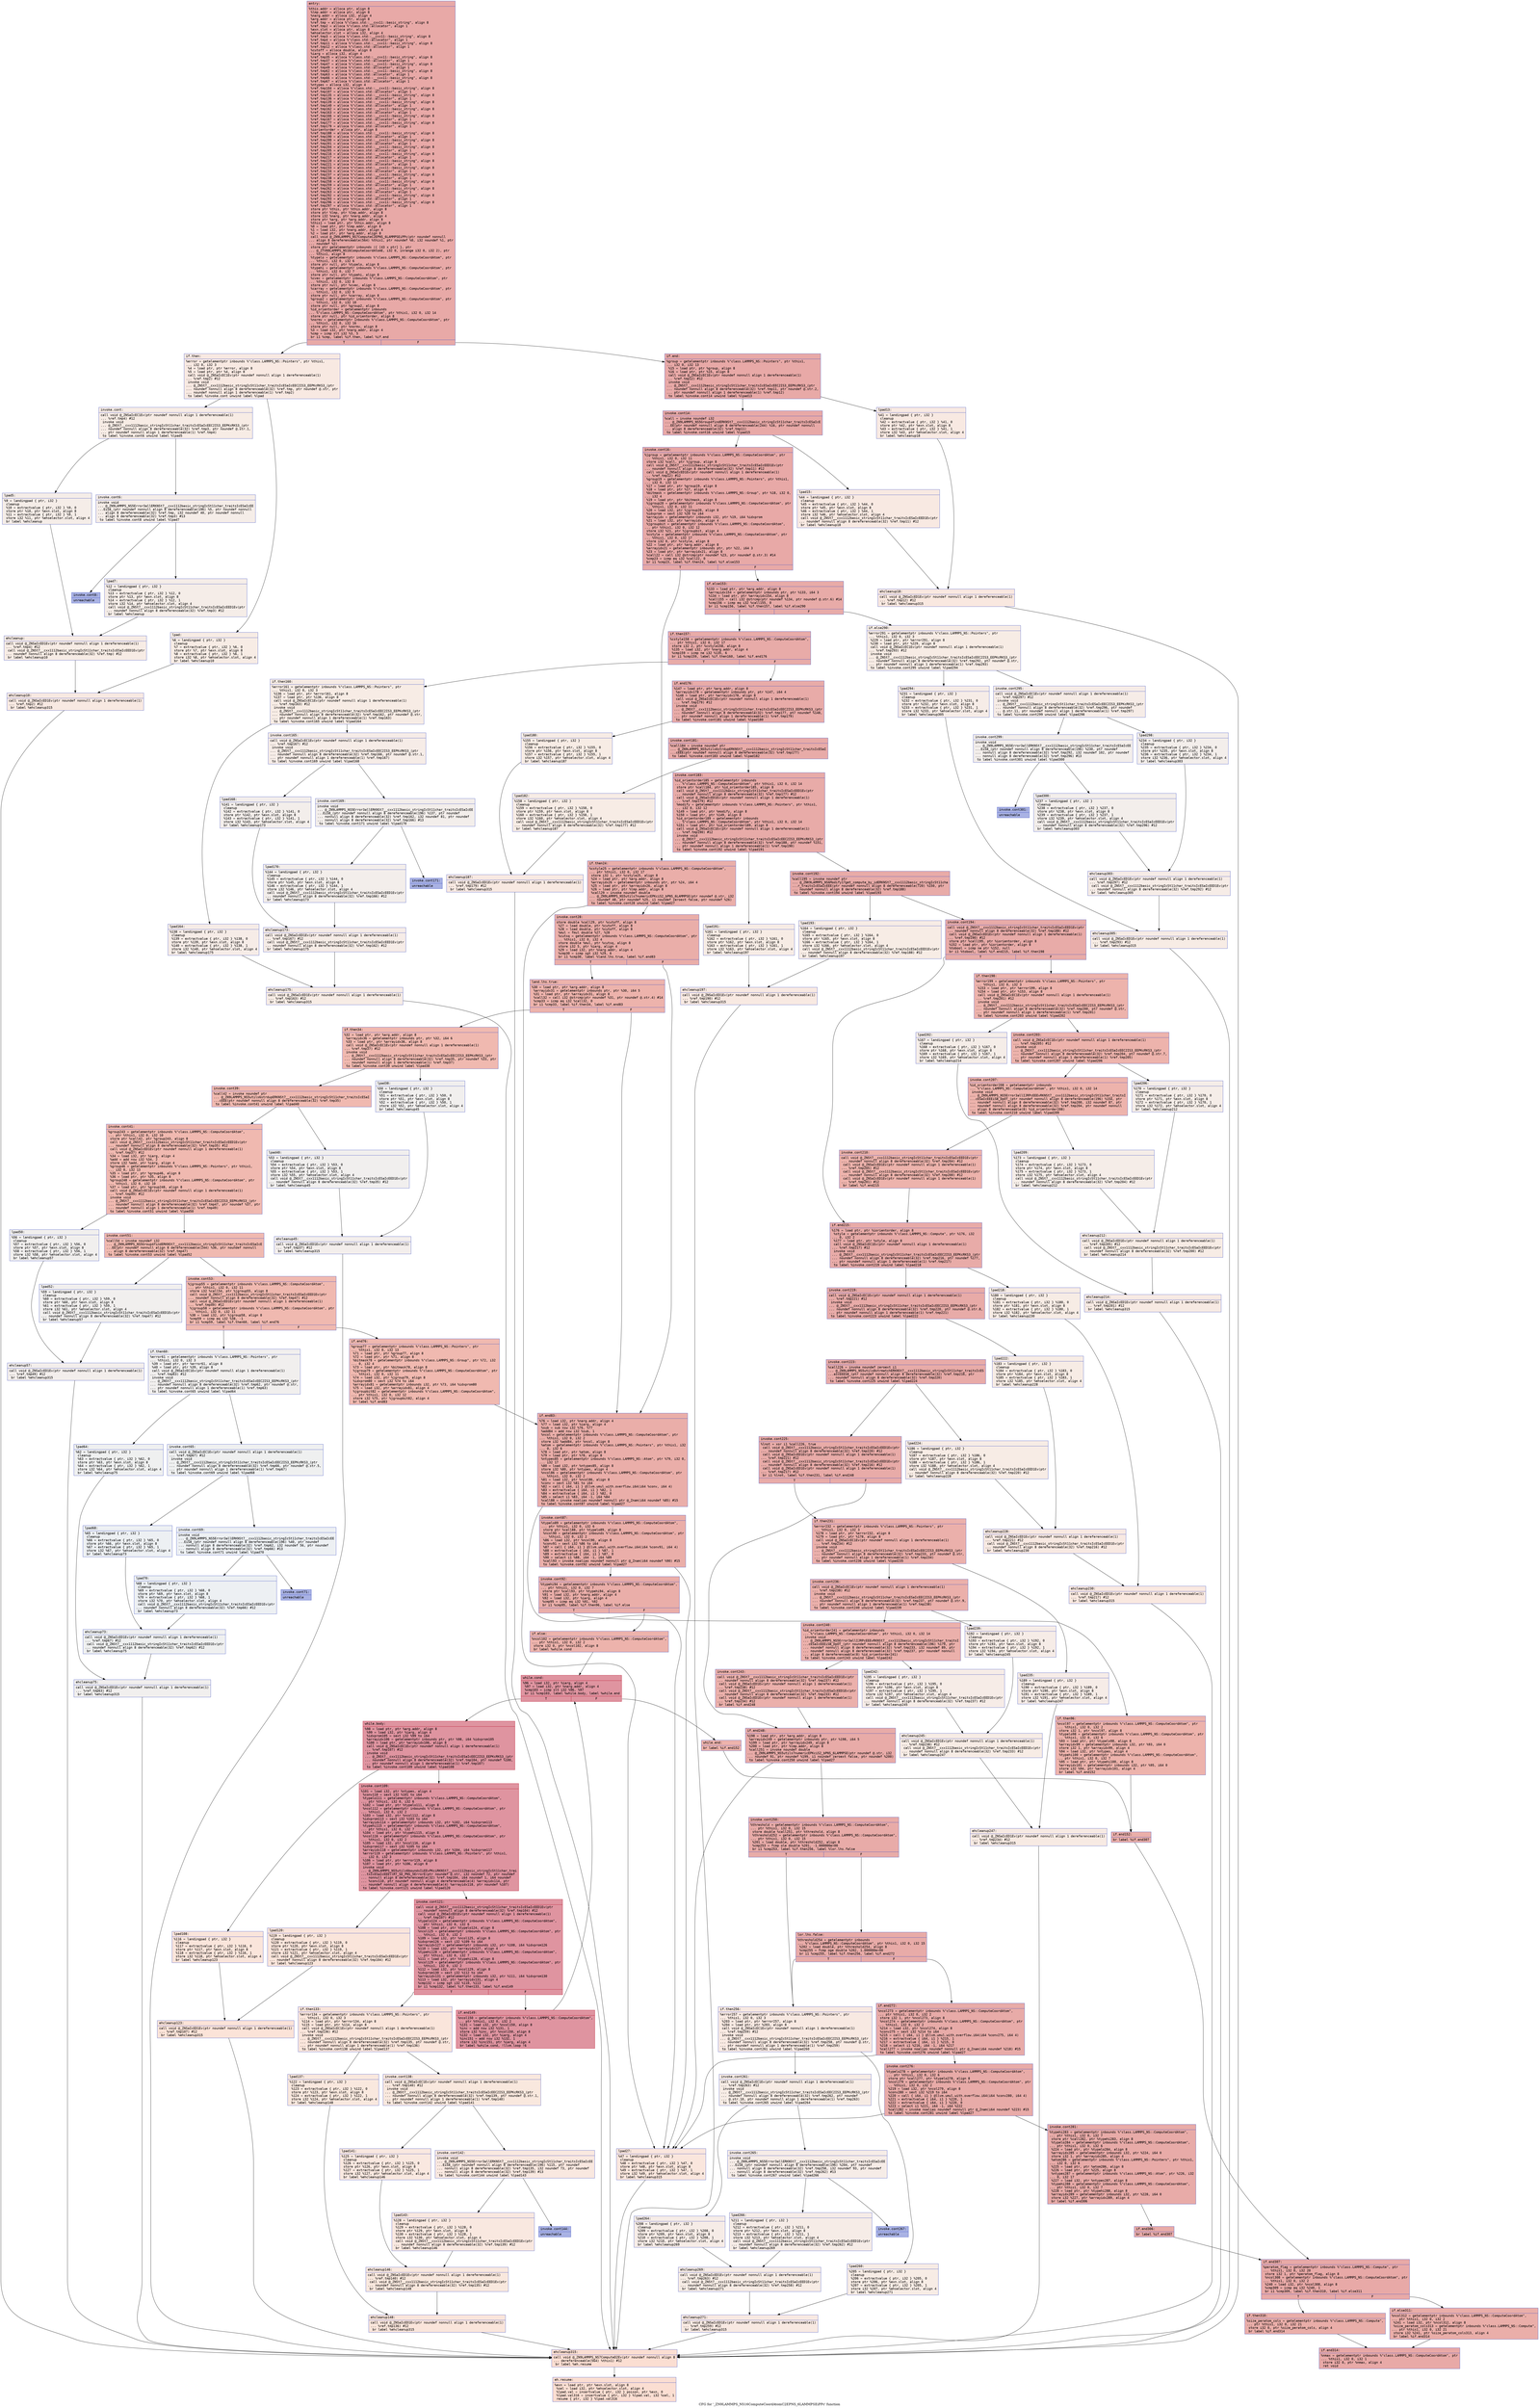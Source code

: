 digraph "CFG for '_ZN9LAMMPS_NS16ComputeCoordAtomC2EPNS_6LAMMPSEiPPc' function" {
	label="CFG for '_ZN9LAMMPS_NS16ComputeCoordAtomC2EPNS_6LAMMPSEiPPc' function";

	Node0x5565f258ba90 [shape=record,color="#3d50c3ff", style=filled, fillcolor="#ca3b3770" fontname="Courier",label="{entry:\l|  %this.addr = alloca ptr, align 8\l  %lmp.addr = alloca ptr, align 8\l  %narg.addr = alloca i32, align 4\l  %arg.addr = alloca ptr, align 8\l  %ref.tmp = alloca %\"class.std::__cxx11::basic_string\", align 8\l  %ref.tmp2 = alloca %\"class.std::allocator\", align 1\l  %exn.slot = alloca ptr, align 8\l  %ehselector.slot = alloca i32, align 4\l  %ref.tmp3 = alloca %\"class.std::__cxx11::basic_string\", align 8\l  %ref.tmp4 = alloca %\"class.std::allocator\", align 1\l  %ref.tmp11 = alloca %\"class.std::__cxx11::basic_string\", align 8\l  %ref.tmp12 = alloca %\"class.std::allocator\", align 1\l  %cutoff = alloca double, align 8\l  %iarg = alloca i32, align 4\l  %ref.tmp35 = alloca %\"class.std::__cxx11::basic_string\", align 8\l  %ref.tmp37 = alloca %\"class.std::allocator\", align 1\l  %ref.tmp47 = alloca %\"class.std::__cxx11::basic_string\", align 8\l  %ref.tmp49 = alloca %\"class.std::allocator\", align 1\l  %ref.tmp62 = alloca %\"class.std::__cxx11::basic_string\", align 8\l  %ref.tmp63 = alloca %\"class.std::allocator\", align 1\l  %ref.tmp66 = alloca %\"class.std::__cxx11::basic_string\", align 8\l  %ref.tmp67 = alloca %\"class.std::allocator\", align 1\l  %ntypes = alloca i32, align 4\l  %ref.tmp104 = alloca %\"class.std::__cxx11::basic_string\", align 8\l  %ref.tmp107 = alloca %\"class.std::allocator\", align 1\l  %ref.tmp135 = alloca %\"class.std::__cxx11::basic_string\", align 8\l  %ref.tmp136 = alloca %\"class.std::allocator\", align 1\l  %ref.tmp139 = alloca %\"class.std::__cxx11::basic_string\", align 8\l  %ref.tmp140 = alloca %\"class.std::allocator\", align 1\l  %ref.tmp162 = alloca %\"class.std::__cxx11::basic_string\", align 8\l  %ref.tmp163 = alloca %\"class.std::allocator\", align 1\l  %ref.tmp166 = alloca %\"class.std::__cxx11::basic_string\", align 8\l  %ref.tmp167 = alloca %\"class.std::allocator\", align 1\l  %ref.tmp177 = alloca %\"class.std::__cxx11::basic_string\", align 8\l  %ref.tmp179 = alloca %\"class.std::allocator\", align 1\l  %iorientorder = alloca ptr, align 8\l  %ref.tmp188 = alloca %\"class.std::__cxx11::basic_string\", align 8\l  %ref.tmp190 = alloca %\"class.std::allocator\", align 1\l  %ref.tmp200 = alloca %\"class.std::__cxx11::basic_string\", align 8\l  %ref.tmp201 = alloca %\"class.std::allocator\", align 1\l  %ref.tmp204 = alloca %\"class.std::__cxx11::basic_string\", align 8\l  %ref.tmp205 = alloca %\"class.std::allocator\", align 1\l  %ref.tmp216 = alloca %\"class.std::__cxx11::basic_string\", align 8\l  %ref.tmp217 = alloca %\"class.std::allocator\", align 1\l  %ref.tmp220 = alloca %\"class.std::__cxx11::basic_string\", align 8\l  %ref.tmp221 = alloca %\"class.std::allocator\", align 1\l  %ref.tmp233 = alloca %\"class.std::__cxx11::basic_string\", align 8\l  %ref.tmp234 = alloca %\"class.std::allocator\", align 1\l  %ref.tmp237 = alloca %\"class.std::__cxx11::basic_string\", align 8\l  %ref.tmp238 = alloca %\"class.std::allocator\", align 1\l  %ref.tmp258 = alloca %\"class.std::__cxx11::basic_string\", align 8\l  %ref.tmp259 = alloca %\"class.std::allocator\", align 1\l  %ref.tmp262 = alloca %\"class.std::__cxx11::basic_string\", align 8\l  %ref.tmp263 = alloca %\"class.std::allocator\", align 1\l  %ref.tmp292 = alloca %\"class.std::__cxx11::basic_string\", align 8\l  %ref.tmp293 = alloca %\"class.std::allocator\", align 1\l  %ref.tmp296 = alloca %\"class.std::__cxx11::basic_string\", align 8\l  %ref.tmp297 = alloca %\"class.std::allocator\", align 1\l  store ptr %this, ptr %this.addr, align 8\l  store ptr %lmp, ptr %lmp.addr, align 8\l  store i32 %narg, ptr %narg.addr, align 4\l  store ptr %arg, ptr %arg.addr, align 8\l  %this1 = load ptr, ptr %this.addr, align 8\l  %0 = load ptr, ptr %lmp.addr, align 8\l  %1 = load i32, ptr %narg.addr, align 4\l  %2 = load ptr, ptr %arg.addr, align 8\l  call void @_ZN9LAMMPS_NS7ComputeC2EPNS_6LAMMPSEiPPc(ptr noundef nonnull\l... align 8 dereferenceable(564) %this1, ptr noundef %0, i32 noundef %1, ptr\l... noundef %2)\l  store ptr getelementptr inbounds (\{ [43 x ptr] \}, ptr\l... @_ZTVN9LAMMPS_NS16ComputeCoordAtomE, i32 0, inrange i32 0, i32 2), ptr\l... %this1, align 8\l  %typelo = getelementptr inbounds %\"class.LAMMPS_NS::ComputeCoordAtom\", ptr\l... %this1, i32 0, i32 6\l  store ptr null, ptr %typelo, align 8\l  %typehi = getelementptr inbounds %\"class.LAMMPS_NS::ComputeCoordAtom\", ptr\l... %this1, i32 0, i32 7\l  store ptr null, ptr %typehi, align 8\l  %cvec = getelementptr inbounds %\"class.LAMMPS_NS::ComputeCoordAtom\", ptr\l... %this1, i32 0, i32 8\l  store ptr null, ptr %cvec, align 8\l  %carray = getelementptr inbounds %\"class.LAMMPS_NS::ComputeCoordAtom\", ptr\l... %this1, i32 0, i32 9\l  store ptr null, ptr %carray, align 8\l  %group2 = getelementptr inbounds %\"class.LAMMPS_NS::ComputeCoordAtom\", ptr\l... %this1, i32 0, i32 10\l  store ptr null, ptr %group2, align 8\l  %id_orientorder = getelementptr inbounds\l... %\"class.LAMMPS_NS::ComputeCoordAtom\", ptr %this1, i32 0, i32 14\l  store ptr null, ptr %id_orientorder, align 8\l  %normv = getelementptr inbounds %\"class.LAMMPS_NS::ComputeCoordAtom\", ptr\l... %this1, i32 0, i32 16\l  store ptr null, ptr %normv, align 8\l  %3 = load i32, ptr %narg.addr, align 4\l  %cmp = icmp slt i32 %3, 5\l  br i1 %cmp, label %if.then, label %if.end\l|{<s0>T|<s1>F}}"];
	Node0x5565f258ba90:s0 -> Node0x5565f258cf40[tooltip="entry -> if.then\nProbability 0.00%" ];
	Node0x5565f258ba90:s1 -> Node0x5565f258d010[tooltip="entry -> if.end\nProbability 100.00%" ];
	Node0x5565f258cf40 [shape=record,color="#3d50c3ff", style=filled, fillcolor="#efcebd70" fontname="Courier",label="{if.then:\l|  %error = getelementptr inbounds %\"class.LAMMPS_NS::Pointers\", ptr %this1,\l... i32 0, i32 3\l  %4 = load ptr, ptr %error, align 8\l  %5 = load ptr, ptr %4, align 8\l  call void @_ZNSaIcEC1Ev(ptr noundef nonnull align 1 dereferenceable(1)\l... %ref.tmp2) #12\l  invoke void\l... @_ZNSt7__cxx1112basic_stringIcSt11char_traitsIcESaIcEEC2IS3_EEPKcRKS3_(ptr\l... noundef nonnull align 8 dereferenceable(32) %ref.tmp, ptr noundef @.str, ptr\l... noundef nonnull align 1 dereferenceable(1) %ref.tmp2)\l          to label %invoke.cont unwind label %lpad\l}"];
	Node0x5565f258cf40 -> Node0x5565f2592020[tooltip="if.then -> invoke.cont\nProbability 50.00%" ];
	Node0x5565f258cf40 -> Node0x5565f2592100[tooltip="if.then -> lpad\nProbability 50.00%" ];
	Node0x5565f2592020 [shape=record,color="#3d50c3ff", style=filled, fillcolor="#ecd3c570" fontname="Courier",label="{invoke.cont:\l|  call void @_ZNSaIcEC1Ev(ptr noundef nonnull align 1 dereferenceable(1)\l... %ref.tmp4) #12\l  invoke void\l... @_ZNSt7__cxx1112basic_stringIcSt11char_traitsIcESaIcEEC2IS3_EEPKcRKS3_(ptr\l... noundef nonnull align 8 dereferenceable(32) %ref.tmp3, ptr noundef @.str.1,\l... ptr noundef nonnull align 1 dereferenceable(1) %ref.tmp4)\l          to label %invoke.cont6 unwind label %lpad5\l}"];
	Node0x5565f2592020 -> Node0x5565f2592490[tooltip="invoke.cont -> invoke.cont6\nProbability 50.00%" ];
	Node0x5565f2592020 -> Node0x5565f25924e0[tooltip="invoke.cont -> lpad5\nProbability 50.00%" ];
	Node0x5565f2592490 [shape=record,color="#3d50c3ff", style=filled, fillcolor="#e8d6cc70" fontname="Courier",label="{invoke.cont6:\l|  invoke void\l... @_ZN9LAMMPS_NS5Error3allERKNSt7__cxx1112basic_stringIcSt11char_traitsIcESaIcEE\l...EiS8_(ptr noundef nonnull align 8 dereferenceable(196) %5, ptr noundef nonnull\l... align 8 dereferenceable(32) %ref.tmp, i32 noundef 40, ptr noundef nonnull\l... align 8 dereferenceable(32) %ref.tmp3) #13\l          to label %invoke.cont8 unwind label %lpad7\l}"];
	Node0x5565f2592490 -> Node0x5565f2592440[tooltip="invoke.cont6 -> invoke.cont8\nProbability 0.00%" ];
	Node0x5565f2592490 -> Node0x5565f2592740[tooltip="invoke.cont6 -> lpad7\nProbability 100.00%" ];
	Node0x5565f2592440 [shape=record,color="#3d50c3ff", style=filled, fillcolor="#3d50c370" fontname="Courier",label="{invoke.cont8:\l|  unreachable\l}"];
	Node0x5565f2592100 [shape=record,color="#3d50c3ff", style=filled, fillcolor="#ecd3c570" fontname="Courier",label="{lpad:\l|  %6 = landingpad \{ ptr, i32 \}\l          cleanup\l  %7 = extractvalue \{ ptr, i32 \} %6, 0\l  store ptr %7, ptr %exn.slot, align 8\l  %8 = extractvalue \{ ptr, i32 \} %6, 1\l  store i32 %8, ptr %ehselector.slot, align 4\l  br label %ehcleanup10\l}"];
	Node0x5565f2592100 -> Node0x5565f2592de0[tooltip="lpad -> ehcleanup10\nProbability 100.00%" ];
	Node0x5565f25924e0 [shape=record,color="#3d50c3ff", style=filled, fillcolor="#e8d6cc70" fontname="Courier",label="{lpad5:\l|  %9 = landingpad \{ ptr, i32 \}\l          cleanup\l  %10 = extractvalue \{ ptr, i32 \} %9, 0\l  store ptr %10, ptr %exn.slot, align 8\l  %11 = extractvalue \{ ptr, i32 \} %9, 1\l  store i32 %11, ptr %ehselector.slot, align 4\l  br label %ehcleanup\l}"];
	Node0x5565f25924e0 -> Node0x5565f2593130[tooltip="lpad5 -> ehcleanup\nProbability 100.00%" ];
	Node0x5565f2592740 [shape=record,color="#3d50c3ff", style=filled, fillcolor="#e8d6cc70" fontname="Courier",label="{lpad7:\l|  %12 = landingpad \{ ptr, i32 \}\l          cleanup\l  %13 = extractvalue \{ ptr, i32 \} %12, 0\l  store ptr %13, ptr %exn.slot, align 8\l  %14 = extractvalue \{ ptr, i32 \} %12, 1\l  store i32 %14, ptr %ehselector.slot, align 4\l  call void @_ZNSt7__cxx1112basic_stringIcSt11char_traitsIcESaIcEED1Ev(ptr\l... noundef nonnull align 8 dereferenceable(32) %ref.tmp3) #12\l  br label %ehcleanup\l}"];
	Node0x5565f2592740 -> Node0x5565f2593130[tooltip="lpad7 -> ehcleanup\nProbability 100.00%" ];
	Node0x5565f2593130 [shape=record,color="#3d50c3ff", style=filled, fillcolor="#ecd3c570" fontname="Courier",label="{ehcleanup:\l|  call void @_ZNSaIcED1Ev(ptr noundef nonnull align 1 dereferenceable(1)\l... %ref.tmp4) #12\l  call void @_ZNSt7__cxx1112basic_stringIcSt11char_traitsIcESaIcEED1Ev(ptr\l... noundef nonnull align 8 dereferenceable(32) %ref.tmp) #12\l  br label %ehcleanup10\l}"];
	Node0x5565f2593130 -> Node0x5565f2592de0[tooltip="ehcleanup -> ehcleanup10\nProbability 100.00%" ];
	Node0x5565f2592de0 [shape=record,color="#3d50c3ff", style=filled, fillcolor="#efcebd70" fontname="Courier",label="{ehcleanup10:\l|  call void @_ZNSaIcED1Ev(ptr noundef nonnull align 1 dereferenceable(1)\l... %ref.tmp2) #12\l  br label %ehcleanup315\l}"];
	Node0x5565f2592de0 -> Node0x5565f2593b90[tooltip="ehcleanup10 -> ehcleanup315\nProbability 100.00%" ];
	Node0x5565f258d010 [shape=record,color="#3d50c3ff", style=filled, fillcolor="#ca3b3770" fontname="Courier",label="{if.end:\l|  %group = getelementptr inbounds %\"class.LAMMPS_NS::Pointers\", ptr %this1,\l... i32 0, i32 13\l  %15 = load ptr, ptr %group, align 8\l  %16 = load ptr, ptr %15, align 8\l  call void @_ZNSaIcEC1Ev(ptr noundef nonnull align 1 dereferenceable(1)\l... %ref.tmp12) #12\l  invoke void\l... @_ZNSt7__cxx1112basic_stringIcSt11char_traitsIcESaIcEEC2IS3_EEPKcRKS3_(ptr\l... noundef nonnull align 8 dereferenceable(32) %ref.tmp11, ptr noundef @.str.2,\l... ptr noundef nonnull align 1 dereferenceable(1) %ref.tmp12)\l          to label %invoke.cont14 unwind label %lpad13\l}"];
	Node0x5565f258d010 -> Node0x5565f2593fc0[tooltip="if.end -> invoke.cont14\nProbability 100.00%" ];
	Node0x5565f258d010 -> Node0x5565f2594040[tooltip="if.end -> lpad13\nProbability 0.00%" ];
	Node0x5565f2593fc0 [shape=record,color="#3d50c3ff", style=filled, fillcolor="#ca3b3770" fontname="Courier",label="{invoke.cont14:\l|  %call = invoke noundef i32\l... @_ZN9LAMMPS_NS5Group4findERKNSt7__cxx1112basic_stringIcSt11char_traitsIcESaIcE\l...EE(ptr noundef nonnull align 8 dereferenceable(244) %16, ptr noundef nonnull\l... align 8 dereferenceable(32) %ref.tmp11)\l          to label %invoke.cont16 unwind label %lpad15\l}"];
	Node0x5565f2593fc0 -> Node0x5565f2593f70[tooltip="invoke.cont14 -> invoke.cont16\nProbability 100.00%" ];
	Node0x5565f2593fc0 -> Node0x5565f2594270[tooltip="invoke.cont14 -> lpad15\nProbability 0.00%" ];
	Node0x5565f2593f70 [shape=record,color="#3d50c3ff", style=filled, fillcolor="#ca3b3770" fontname="Courier",label="{invoke.cont16:\l|  %jgroup = getelementptr inbounds %\"class.LAMMPS_NS::ComputeCoordAtom\", ptr\l... %this1, i32 0, i32 11\l  store i32 %call, ptr %jgroup, align 8\l  call void @_ZNSt7__cxx1112basic_stringIcSt11char_traitsIcESaIcEED1Ev(ptr\l... noundef nonnull align 8 dereferenceable(32) %ref.tmp11) #12\l  call void @_ZNSaIcED1Ev(ptr noundef nonnull align 1 dereferenceable(1)\l... %ref.tmp12) #12\l  %group19 = getelementptr inbounds %\"class.LAMMPS_NS::Pointers\", ptr %this1,\l... i32 0, i32 13\l  %17 = load ptr, ptr %group19, align 8\l  %18 = load ptr, ptr %17, align 8\l  %bitmask = getelementptr inbounds %\"class.LAMMPS_NS::Group\", ptr %18, i32 0,\l... i32 4\l  %19 = load ptr, ptr %bitmask, align 8\l  %jgroup20 = getelementptr inbounds %\"class.LAMMPS_NS::ComputeCoordAtom\", ptr\l... %this1, i32 0, i32 11\l  %20 = load i32, ptr %jgroup20, align 8\l  %idxprom = sext i32 %20 to i64\l  %arrayidx = getelementptr inbounds i32, ptr %19, i64 %idxprom\l  %21 = load i32, ptr %arrayidx, align 4\l  %jgroupbit = getelementptr inbounds %\"class.LAMMPS_NS::ComputeCoordAtom\",\l... ptr %this1, i32 0, i32 12\l  store i32 %21, ptr %jgroupbit, align 4\l  %cstyle = getelementptr inbounds %\"class.LAMMPS_NS::ComputeCoordAtom\", ptr\l... %this1, i32 0, i32 17\l  store i32 0, ptr %cstyle, align 8\l  %22 = load ptr, ptr %arg.addr, align 8\l  %arrayidx21 = getelementptr inbounds ptr, ptr %22, i64 3\l  %23 = load ptr, ptr %arrayidx21, align 8\l  %call22 = call i32 @strcmp(ptr noundef %23, ptr noundef @.str.3) #14\l  %cmp23 = icmp eq i32 %call22, 0\l  br i1 %cmp23, label %if.then24, label %if.else153\l|{<s0>T|<s1>F}}"];
	Node0x5565f2593f70:s0 -> Node0x5565f2595e60[tooltip="invoke.cont16 -> if.then24\nProbability 37.50%" ];
	Node0x5565f2593f70:s1 -> Node0x5565f2595eb0[tooltip="invoke.cont16 -> if.else153\nProbability 62.50%" ];
	Node0x5565f2595e60 [shape=record,color="#3d50c3ff", style=filled, fillcolor="#d0473d70" fontname="Courier",label="{if.then24:\l|  %cstyle25 = getelementptr inbounds %\"class.LAMMPS_NS::ComputeCoordAtom\",\l... ptr %this1, i32 0, i32 17\l  store i32 1, ptr %cstyle25, align 8\l  %24 = load ptr, ptr %arg.addr, align 8\l  %arrayidx26 = getelementptr inbounds ptr, ptr %24, i64 4\l  %25 = load ptr, ptr %arrayidx26, align 8\l  %26 = load ptr, ptr %lmp.addr, align 8\l  %call29 = invoke noundef double\l... @_ZN9LAMMPS_NS5utils7numericEPKciS2_bPNS_6LAMMPSE(ptr noundef @.str, i32\l... noundef 48, ptr noundef %25, i1 noundef zeroext false, ptr noundef %26)\l          to label %invoke.cont28 unwind label %lpad27\l}"];
	Node0x5565f2595e60 -> Node0x5565f2596500[tooltip="if.then24 -> invoke.cont28\nProbability 100.00%" ];
	Node0x5565f2595e60 -> Node0x5565f2596580[tooltip="if.then24 -> lpad27\nProbability 0.00%" ];
	Node0x5565f2596500 [shape=record,color="#3d50c3ff", style=filled, fillcolor="#d0473d70" fontname="Courier",label="{invoke.cont28:\l|  store double %call29, ptr %cutoff, align 8\l  %27 = load double, ptr %cutoff, align 8\l  %28 = load double, ptr %cutoff, align 8\l  %mul = fmul double %27, %28\l  %cutsq = getelementptr inbounds %\"class.LAMMPS_NS::ComputeCoordAtom\", ptr\l... %this1, i32 0, i32 4\l  store double %mul, ptr %cutsq, align 8\l  store i32 5, ptr %iarg, align 4\l  %29 = load i32, ptr %narg.addr, align 4\l  %cmp30 = icmp sgt i32 %29, 6\l  br i1 %cmp30, label %land.lhs.true, label %if.end83\l|{<s0>T|<s1>F}}"];
	Node0x5565f2596500:s0 -> Node0x5565f2596db0[tooltip="invoke.cont28 -> land.lhs.true\nProbability 50.00%" ];
	Node0x5565f2596500:s1 -> Node0x5565f2596e00[tooltip="invoke.cont28 -> if.end83\nProbability 50.00%" ];
	Node0x5565f2596db0 [shape=record,color="#3d50c3ff", style=filled, fillcolor="#d6524470" fontname="Courier",label="{land.lhs.true:\l|  %30 = load ptr, ptr %arg.addr, align 8\l  %arrayidx31 = getelementptr inbounds ptr, ptr %30, i64 5\l  %31 = load ptr, ptr %arrayidx31, align 8\l  %call32 = call i32 @strcmp(ptr noundef %31, ptr noundef @.str.4) #14\l  %cmp33 = icmp eq i32 %call32, 0\l  br i1 %cmp33, label %if.then34, label %if.end83\l|{<s0>T|<s1>F}}"];
	Node0x5565f2596db0:s0 -> Node0x5565f2597390[tooltip="land.lhs.true -> if.then34\nProbability 37.50%" ];
	Node0x5565f2596db0:s1 -> Node0x5565f2596e00[tooltip="land.lhs.true -> if.end83\nProbability 62.50%" ];
	Node0x5565f2597390 [shape=record,color="#3d50c3ff", style=filled, fillcolor="#de614d70" fontname="Courier",label="{if.then34:\l|  %32 = load ptr, ptr %arg.addr, align 8\l  %arrayidx36 = getelementptr inbounds ptr, ptr %32, i64 6\l  %33 = load ptr, ptr %arrayidx36, align 8\l  call void @_ZNSaIcEC1Ev(ptr noundef nonnull align 1 dereferenceable(1)\l... %ref.tmp37) #12\l  invoke void\l... @_ZNSt7__cxx1112basic_stringIcSt11char_traitsIcESaIcEEC2IS3_EEPKcRKS3_(ptr\l... noundef nonnull align 8 dereferenceable(32) %ref.tmp35, ptr noundef %33, ptr\l... noundef nonnull align 1 dereferenceable(1) %ref.tmp37)\l          to label %invoke.cont39 unwind label %lpad38\l}"];
	Node0x5565f2597390 -> Node0x5565f2597840[tooltip="if.then34 -> invoke.cont39\nProbability 100.00%" ];
	Node0x5565f2597390 -> Node0x5565f25978c0[tooltip="if.then34 -> lpad38\nProbability 0.00%" ];
	Node0x5565f2597840 [shape=record,color="#3d50c3ff", style=filled, fillcolor="#de614d70" fontname="Courier",label="{invoke.cont39:\l|  %call42 = invoke noundef ptr\l... @_ZN9LAMMPS_NS5utils6strdupERKNSt7__cxx1112basic_stringIcSt11char_traitsIcESaI\l...cEEE(ptr noundef nonnull align 8 dereferenceable(32) %ref.tmp35)\l          to label %invoke.cont41 unwind label %lpad40\l}"];
	Node0x5565f2597840 -> Node0x5565f25977f0[tooltip="invoke.cont39 -> invoke.cont41\nProbability 100.00%" ];
	Node0x5565f2597840 -> Node0x5565f2597a90[tooltip="invoke.cont39 -> lpad40\nProbability 0.00%" ];
	Node0x5565f25977f0 [shape=record,color="#3d50c3ff", style=filled, fillcolor="#de614d70" fontname="Courier",label="{invoke.cont41:\l|  %group243 = getelementptr inbounds %\"class.LAMMPS_NS::ComputeCoordAtom\",\l... ptr %this1, i32 0, i32 10\l  store ptr %call42, ptr %group243, align 8\l  call void @_ZNSt7__cxx1112basic_stringIcSt11char_traitsIcESaIcEED1Ev(ptr\l... noundef nonnull align 8 dereferenceable(32) %ref.tmp35) #12\l  call void @_ZNSaIcED1Ev(ptr noundef nonnull align 1 dereferenceable(1)\l... %ref.tmp37) #12\l  %34 = load i32, ptr %iarg, align 4\l  %add = add nsw i32 %34, 2\l  store i32 %add, ptr %iarg, align 4\l  %group46 = getelementptr inbounds %\"class.LAMMPS_NS::Pointers\", ptr %this1,\l... i32 0, i32 13\l  %35 = load ptr, ptr %group46, align 8\l  %36 = load ptr, ptr %35, align 8\l  %group248 = getelementptr inbounds %\"class.LAMMPS_NS::ComputeCoordAtom\", ptr\l... %this1, i32 0, i32 10\l  %37 = load ptr, ptr %group248, align 8\l  call void @_ZNSaIcEC1Ev(ptr noundef nonnull align 1 dereferenceable(1)\l... %ref.tmp49) #12\l  invoke void\l... @_ZNSt7__cxx1112basic_stringIcSt11char_traitsIcESaIcEEC2IS3_EEPKcRKS3_(ptr\l... noundef nonnull align 8 dereferenceable(32) %ref.tmp47, ptr noundef %37, ptr\l... noundef nonnull align 1 dereferenceable(1) %ref.tmp49)\l          to label %invoke.cont51 unwind label %lpad50\l}"];
	Node0x5565f25977f0 -> Node0x5565f2598720[tooltip="invoke.cont41 -> invoke.cont51\nProbability 100.00%" ];
	Node0x5565f25977f0 -> Node0x5565f25987a0[tooltip="invoke.cont41 -> lpad50\nProbability 0.00%" ];
	Node0x5565f2598720 [shape=record,color="#3d50c3ff", style=filled, fillcolor="#de614d70" fontname="Courier",label="{invoke.cont51:\l|  %call54 = invoke noundef i32\l... @_ZN9LAMMPS_NS5Group4findERKNSt7__cxx1112basic_stringIcSt11char_traitsIcESaIcE\l...EE(ptr noundef nonnull align 8 dereferenceable(244) %36, ptr noundef nonnull\l... align 8 dereferenceable(32) %ref.tmp47)\l          to label %invoke.cont53 unwind label %lpad52\l}"];
	Node0x5565f2598720 -> Node0x5565f25986d0[tooltip="invoke.cont51 -> invoke.cont53\nProbability 100.00%" ];
	Node0x5565f2598720 -> Node0x5565f2598910[tooltip="invoke.cont51 -> lpad52\nProbability 0.00%" ];
	Node0x5565f25986d0 [shape=record,color="#3d50c3ff", style=filled, fillcolor="#de614d70" fontname="Courier",label="{invoke.cont53:\l|  %jgroup55 = getelementptr inbounds %\"class.LAMMPS_NS::ComputeCoordAtom\",\l... ptr %this1, i32 0, i32 11\l  store i32 %call54, ptr %jgroup55, align 8\l  call void @_ZNSt7__cxx1112basic_stringIcSt11char_traitsIcESaIcEED1Ev(ptr\l... noundef nonnull align 8 dereferenceable(32) %ref.tmp47) #12\l  call void @_ZNSaIcED1Ev(ptr noundef nonnull align 1 dereferenceable(1)\l... %ref.tmp49) #12\l  %jgroup58 = getelementptr inbounds %\"class.LAMMPS_NS::ComputeCoordAtom\", ptr\l... %this1, i32 0, i32 11\l  %38 = load i32, ptr %jgroup58, align 8\l  %cmp59 = icmp eq i32 %38, -1\l  br i1 %cmp59, label %if.then60, label %if.end76\l|{<s0>T|<s1>F}}"];
	Node0x5565f25986d0:s0 -> Node0x5565f2599170[tooltip="invoke.cont53 -> if.then60\nProbability 0.00%" ];
	Node0x5565f25986d0:s1 -> Node0x5565f25991f0[tooltip="invoke.cont53 -> if.end76\nProbability 100.00%" ];
	Node0x5565f2599170 [shape=record,color="#3d50c3ff", style=filled, fillcolor="#e0dbd870" fontname="Courier",label="{if.then60:\l|  %error61 = getelementptr inbounds %\"class.LAMMPS_NS::Pointers\", ptr\l... %this1, i32 0, i32 3\l  %39 = load ptr, ptr %error61, align 8\l  %40 = load ptr, ptr %39, align 8\l  call void @_ZNSaIcEC1Ev(ptr noundef nonnull align 1 dereferenceable(1)\l... %ref.tmp63) #12\l  invoke void\l... @_ZNSt7__cxx1112basic_stringIcSt11char_traitsIcESaIcEEC2IS3_EEPKcRKS3_(ptr\l... noundef nonnull align 8 dereferenceable(32) %ref.tmp62, ptr noundef @.str,\l... ptr noundef nonnull align 1 dereferenceable(1) %ref.tmp63)\l          to label %invoke.cont65 unwind label %lpad64\l}"];
	Node0x5565f2599170 -> Node0x5565f2599680[tooltip="if.then60 -> invoke.cont65\nProbability 50.00%" ];
	Node0x5565f2599170 -> Node0x5565f2599700[tooltip="if.then60 -> lpad64\nProbability 50.00%" ];
	Node0x5565f2599680 [shape=record,color="#3d50c3ff", style=filled, fillcolor="#dbdcde70" fontname="Courier",label="{invoke.cont65:\l|  call void @_ZNSaIcEC1Ev(ptr noundef nonnull align 1 dereferenceable(1)\l... %ref.tmp67) #12\l  invoke void\l... @_ZNSt7__cxx1112basic_stringIcSt11char_traitsIcESaIcEEC2IS3_EEPKcRKS3_(ptr\l... noundef nonnull align 8 dereferenceable(32) %ref.tmp66, ptr noundef @.str.5,\l... ptr noundef nonnull align 1 dereferenceable(1) %ref.tmp67)\l          to label %invoke.cont69 unwind label %lpad68\l}"];
	Node0x5565f2599680 -> Node0x5565f2599a20[tooltip="invoke.cont65 -> invoke.cont69\nProbability 50.00%" ];
	Node0x5565f2599680 -> Node0x5565f2599a70[tooltip="invoke.cont65 -> lpad68\nProbability 50.00%" ];
	Node0x5565f2599a20 [shape=record,color="#3d50c3ff", style=filled, fillcolor="#d6dce470" fontname="Courier",label="{invoke.cont69:\l|  invoke void\l... @_ZN9LAMMPS_NS5Error3allERKNSt7__cxx1112basic_stringIcSt11char_traitsIcESaIcEE\l...EiS8_(ptr noundef nonnull align 8 dereferenceable(196) %40, ptr noundef\l... nonnull align 8 dereferenceable(32) %ref.tmp62, i32 noundef 56, ptr noundef\l... nonnull align 8 dereferenceable(32) %ref.tmp66) #13\l          to label %invoke.cont71 unwind label %lpad70\l}"];
	Node0x5565f2599a20 -> Node0x5565f25999d0[tooltip="invoke.cont69 -> invoke.cont71\nProbability 0.00%" ];
	Node0x5565f2599a20 -> Node0x5565f2599d90[tooltip="invoke.cont69 -> lpad70\nProbability 100.00%" ];
	Node0x5565f25999d0 [shape=record,color="#3d50c3ff", style=filled, fillcolor="#3d50c370" fontname="Courier",label="{invoke.cont71:\l|  unreachable\l}"];
	Node0x5565f2594040 [shape=record,color="#3d50c3ff", style=filled, fillcolor="#efcebd70" fontname="Courier",label="{lpad13:\l|  %41 = landingpad \{ ptr, i32 \}\l          cleanup\l  %42 = extractvalue \{ ptr, i32 \} %41, 0\l  store ptr %42, ptr %exn.slot, align 8\l  %43 = extractvalue \{ ptr, i32 \} %41, 1\l  store i32 %43, ptr %ehselector.slot, align 4\l  br label %ehcleanup18\l}"];
	Node0x5565f2594040 -> Node0x5565f259a350[tooltip="lpad13 -> ehcleanup18\nProbability 100.00%" ];
	Node0x5565f2594270 [shape=record,color="#3d50c3ff", style=filled, fillcolor="#efcebd70" fontname="Courier",label="{lpad15:\l|  %44 = landingpad \{ ptr, i32 \}\l          cleanup\l  %45 = extractvalue \{ ptr, i32 \} %44, 0\l  store ptr %45, ptr %exn.slot, align 8\l  %46 = extractvalue \{ ptr, i32 \} %44, 1\l  store i32 %46, ptr %ehselector.slot, align 4\l  call void @_ZNSt7__cxx1112basic_stringIcSt11char_traitsIcESaIcEED1Ev(ptr\l... noundef nonnull align 8 dereferenceable(32) %ref.tmp11) #12\l  br label %ehcleanup18\l}"];
	Node0x5565f2594270 -> Node0x5565f259a350[tooltip="lpad15 -> ehcleanup18\nProbability 100.00%" ];
	Node0x5565f259a350 [shape=record,color="#3d50c3ff", style=filled, fillcolor="#f1ccb870" fontname="Courier",label="{ehcleanup18:\l|  call void @_ZNSaIcED1Ev(ptr noundef nonnull align 1 dereferenceable(1)\l... %ref.tmp12) #12\l  br label %ehcleanup315\l}"];
	Node0x5565f259a350 -> Node0x5565f2593b90[tooltip="ehcleanup18 -> ehcleanup315\nProbability 100.00%" ];
	Node0x5565f2596580 [shape=record,color="#3d50c3ff", style=filled, fillcolor="#f3c7b170" fontname="Courier",label="{lpad27:\l|  %47 = landingpad \{ ptr, i32 \}\l          cleanup\l  %48 = extractvalue \{ ptr, i32 \} %47, 0\l  store ptr %48, ptr %exn.slot, align 8\l  %49 = extractvalue \{ ptr, i32 \} %47, 1\l  store i32 %49, ptr %ehselector.slot, align 4\l  br label %ehcleanup315\l}"];
	Node0x5565f2596580 -> Node0x5565f2593b90[tooltip="lpad27 -> ehcleanup315\nProbability 100.00%" ];
	Node0x5565f25978c0 [shape=record,color="#3d50c3ff", style=filled, fillcolor="#e0dbd870" fontname="Courier",label="{lpad38:\l|  %50 = landingpad \{ ptr, i32 \}\l          cleanup\l  %51 = extractvalue \{ ptr, i32 \} %50, 0\l  store ptr %51, ptr %exn.slot, align 8\l  %52 = extractvalue \{ ptr, i32 \} %50, 1\l  store i32 %52, ptr %ehselector.slot, align 4\l  br label %ehcleanup45\l}"];
	Node0x5565f25978c0 -> Node0x5565f259b720[tooltip="lpad38 -> ehcleanup45\nProbability 100.00%" ];
	Node0x5565f2597a90 [shape=record,color="#3d50c3ff", style=filled, fillcolor="#e0dbd870" fontname="Courier",label="{lpad40:\l|  %53 = landingpad \{ ptr, i32 \}\l          cleanup\l  %54 = extractvalue \{ ptr, i32 \} %53, 0\l  store ptr %54, ptr %exn.slot, align 8\l  %55 = extractvalue \{ ptr, i32 \} %53, 1\l  store i32 %55, ptr %ehselector.slot, align 4\l  call void @_ZNSt7__cxx1112basic_stringIcSt11char_traitsIcESaIcEED1Ev(ptr\l... noundef nonnull align 8 dereferenceable(32) %ref.tmp35) #12\l  br label %ehcleanup45\l}"];
	Node0x5565f2597a90 -> Node0x5565f259b720[tooltip="lpad40 -> ehcleanup45\nProbability 100.00%" ];
	Node0x5565f259b720 [shape=record,color="#3d50c3ff", style=filled, fillcolor="#e3d9d370" fontname="Courier",label="{ehcleanup45:\l|  call void @_ZNSaIcED1Ev(ptr noundef nonnull align 1 dereferenceable(1)\l... %ref.tmp37) #12\l  br label %ehcleanup315\l}"];
	Node0x5565f259b720 -> Node0x5565f2593b90[tooltip="ehcleanup45 -> ehcleanup315\nProbability 100.00%" ];
	Node0x5565f25987a0 [shape=record,color="#3d50c3ff", style=filled, fillcolor="#e0dbd870" fontname="Courier",label="{lpad50:\l|  %56 = landingpad \{ ptr, i32 \}\l          cleanup\l  %57 = extractvalue \{ ptr, i32 \} %56, 0\l  store ptr %57, ptr %exn.slot, align 8\l  %58 = extractvalue \{ ptr, i32 \} %56, 1\l  store i32 %58, ptr %ehselector.slot, align 4\l  br label %ehcleanup57\l}"];
	Node0x5565f25987a0 -> Node0x5565f259c010[tooltip="lpad50 -> ehcleanup57\nProbability 100.00%" ];
	Node0x5565f2598910 [shape=record,color="#3d50c3ff", style=filled, fillcolor="#e0dbd870" fontname="Courier",label="{lpad52:\l|  %59 = landingpad \{ ptr, i32 \}\l          cleanup\l  %60 = extractvalue \{ ptr, i32 \} %59, 0\l  store ptr %60, ptr %exn.slot, align 8\l  %61 = extractvalue \{ ptr, i32 \} %59, 1\l  store i32 %61, ptr %ehselector.slot, align 4\l  call void @_ZNSt7__cxx1112basic_stringIcSt11char_traitsIcESaIcEED1Ev(ptr\l... noundef nonnull align 8 dereferenceable(32) %ref.tmp47) #12\l  br label %ehcleanup57\l}"];
	Node0x5565f2598910 -> Node0x5565f259c010[tooltip="lpad52 -> ehcleanup57\nProbability 100.00%" ];
	Node0x5565f259c010 [shape=record,color="#3d50c3ff", style=filled, fillcolor="#e3d9d370" fontname="Courier",label="{ehcleanup57:\l|  call void @_ZNSaIcED1Ev(ptr noundef nonnull align 1 dereferenceable(1)\l... %ref.tmp49) #12\l  br label %ehcleanup315\l}"];
	Node0x5565f259c010 -> Node0x5565f2593b90[tooltip="ehcleanup57 -> ehcleanup315\nProbability 100.00%" ];
	Node0x5565f2599700 [shape=record,color="#3d50c3ff", style=filled, fillcolor="#dbdcde70" fontname="Courier",label="{lpad64:\l|  %62 = landingpad \{ ptr, i32 \}\l          cleanup\l  %63 = extractvalue \{ ptr, i32 \} %62, 0\l  store ptr %63, ptr %exn.slot, align 8\l  %64 = extractvalue \{ ptr, i32 \} %62, 1\l  store i32 %64, ptr %ehselector.slot, align 4\l  br label %ehcleanup75\l}"];
	Node0x5565f2599700 -> Node0x5565f259c900[tooltip="lpad64 -> ehcleanup75\nProbability 100.00%" ];
	Node0x5565f2599a70 [shape=record,color="#3d50c3ff", style=filled, fillcolor="#d6dce470" fontname="Courier",label="{lpad68:\l|  %65 = landingpad \{ ptr, i32 \}\l          cleanup\l  %66 = extractvalue \{ ptr, i32 \} %65, 0\l  store ptr %66, ptr %exn.slot, align 8\l  %67 = extractvalue \{ ptr, i32 \} %65, 1\l  store i32 %67, ptr %ehselector.slot, align 4\l  br label %ehcleanup73\l}"];
	Node0x5565f2599a70 -> Node0x5565f259cc70[tooltip="lpad68 -> ehcleanup73\nProbability 100.00%" ];
	Node0x5565f2599d90 [shape=record,color="#3d50c3ff", style=filled, fillcolor="#d6dce470" fontname="Courier",label="{lpad70:\l|  %68 = landingpad \{ ptr, i32 \}\l          cleanup\l  %69 = extractvalue \{ ptr, i32 \} %68, 0\l  store ptr %69, ptr %exn.slot, align 8\l  %70 = extractvalue \{ ptr, i32 \} %68, 1\l  store i32 %70, ptr %ehselector.slot, align 4\l  call void @_ZNSt7__cxx1112basic_stringIcSt11char_traitsIcESaIcEED1Ev(ptr\l... noundef nonnull align 8 dereferenceable(32) %ref.tmp66) #12\l  br label %ehcleanup73\l}"];
	Node0x5565f2599d90 -> Node0x5565f259cc70[tooltip="lpad70 -> ehcleanup73\nProbability 100.00%" ];
	Node0x5565f259cc70 [shape=record,color="#3d50c3ff", style=filled, fillcolor="#dbdcde70" fontname="Courier",label="{ehcleanup73:\l|  call void @_ZNSaIcED1Ev(ptr noundef nonnull align 1 dereferenceable(1)\l... %ref.tmp67) #12\l  call void @_ZNSt7__cxx1112basic_stringIcSt11char_traitsIcESaIcEED1Ev(ptr\l... noundef nonnull align 8 dereferenceable(32) %ref.tmp62) #12\l  br label %ehcleanup75\l}"];
	Node0x5565f259cc70 -> Node0x5565f259c900[tooltip="ehcleanup73 -> ehcleanup75\nProbability 100.00%" ];
	Node0x5565f259c900 [shape=record,color="#3d50c3ff", style=filled, fillcolor="#e0dbd870" fontname="Courier",label="{ehcleanup75:\l|  call void @_ZNSaIcED1Ev(ptr noundef nonnull align 1 dereferenceable(1)\l... %ref.tmp63) #12\l  br label %ehcleanup315\l}"];
	Node0x5565f259c900 -> Node0x5565f2593b90[tooltip="ehcleanup75 -> ehcleanup315\nProbability 100.00%" ];
	Node0x5565f25991f0 [shape=record,color="#3d50c3ff", style=filled, fillcolor="#de614d70" fontname="Courier",label="{if.end76:\l|  %group77 = getelementptr inbounds %\"class.LAMMPS_NS::Pointers\", ptr\l... %this1, i32 0, i32 13\l  %71 = load ptr, ptr %group77, align 8\l  %72 = load ptr, ptr %71, align 8\l  %bitmask78 = getelementptr inbounds %\"class.LAMMPS_NS::Group\", ptr %72, i32\l... 0, i32 4\l  %73 = load ptr, ptr %bitmask78, align 8\l  %jgroup79 = getelementptr inbounds %\"class.LAMMPS_NS::ComputeCoordAtom\", ptr\l... %this1, i32 0, i32 11\l  %74 = load i32, ptr %jgroup79, align 8\l  %idxprom80 = sext i32 %74 to i64\l  %arrayidx81 = getelementptr inbounds i32, ptr %73, i64 %idxprom80\l  %75 = load i32, ptr %arrayidx81, align 4\l  %jgroupbit82 = getelementptr inbounds %\"class.LAMMPS_NS::ComputeCoordAtom\",\l... ptr %this1, i32 0, i32 12\l  store i32 %75, ptr %jgroupbit82, align 4\l  br label %if.end83\l}"];
	Node0x5565f25991f0 -> Node0x5565f2596e00[tooltip="if.end76 -> if.end83\nProbability 100.00%" ];
	Node0x5565f2596e00 [shape=record,color="#3d50c3ff", style=filled, fillcolor="#d0473d70" fontname="Courier",label="{if.end83:\l|  %76 = load i32, ptr %narg.addr, align 4\l  %77 = load i32, ptr %iarg, align 4\l  %sub = sub nsw i32 %76, %77\l  %add84 = add nsw i32 %sub, 1\l  %ncol = getelementptr inbounds %\"class.LAMMPS_NS::ComputeCoordAtom\", ptr\l... %this1, i32 0, i32 2\l  store i32 %add84, ptr %ncol, align 8\l  %atom = getelementptr inbounds %\"class.LAMMPS_NS::Pointers\", ptr %this1, i32\l... 0, i32 6\l  %78 = load ptr, ptr %atom, align 8\l  %79 = load ptr, ptr %78, align 8\l  %ntypes85 = getelementptr inbounds %\"class.LAMMPS_NS::Atom\", ptr %79, i32 0,\l... i32 17\l  %80 = load i32, ptr %ntypes85, align 8\l  store i32 %80, ptr %ntypes, align 4\l  %ncol86 = getelementptr inbounds %\"class.LAMMPS_NS::ComputeCoordAtom\", ptr\l... %this1, i32 0, i32 2\l  %81 = load i32, ptr %ncol86, align 8\l  %conv = sext i32 %81 to i64\l  %82 = call \{ i64, i1 \} @llvm.umul.with.overflow.i64(i64 %conv, i64 4)\l  %83 = extractvalue \{ i64, i1 \} %82, 1\l  %84 = extractvalue \{ i64, i1 \} %82, 0\l  %85 = select i1 %83, i64 -1, i64 %84\l  %call88 = invoke noalias noundef nonnull ptr @_Znam(i64 noundef %85) #15\l          to label %invoke.cont87 unwind label %lpad27\l}"];
	Node0x5565f2596e00 -> Node0x5565f259ebb0[tooltip="if.end83 -> invoke.cont87\nProbability 100.00%" ];
	Node0x5565f2596e00 -> Node0x5565f2596580[tooltip="if.end83 -> lpad27\nProbability 0.00%" ];
	Node0x5565f259ebb0 [shape=record,color="#3d50c3ff", style=filled, fillcolor="#d0473d70" fontname="Courier",label="{invoke.cont87:\l|  %typelo89 = getelementptr inbounds %\"class.LAMMPS_NS::ComputeCoordAtom\",\l... ptr %this1, i32 0, i32 6\l  store ptr %call88, ptr %typelo89, align 8\l  %ncol90 = getelementptr inbounds %\"class.LAMMPS_NS::ComputeCoordAtom\", ptr\l... %this1, i32 0, i32 2\l  %86 = load i32, ptr %ncol90, align 8\l  %conv91 = sext i32 %86 to i64\l  %87 = call \{ i64, i1 \} @llvm.umul.with.overflow.i64(i64 %conv91, i64 4)\l  %88 = extractvalue \{ i64, i1 \} %87, 1\l  %89 = extractvalue \{ i64, i1 \} %87, 0\l  %90 = select i1 %88, i64 -1, i64 %89\l  %call93 = invoke noalias noundef nonnull ptr @_Znam(i64 noundef %90) #15\l          to label %invoke.cont92 unwind label %lpad27\l}"];
	Node0x5565f259ebb0 -> Node0x5565f25911a0[tooltip="invoke.cont87 -> invoke.cont92\nProbability 100.00%" ];
	Node0x5565f259ebb0 -> Node0x5565f2596580[tooltip="invoke.cont87 -> lpad27\nProbability 0.00%" ];
	Node0x5565f25911a0 [shape=record,color="#3d50c3ff", style=filled, fillcolor="#d0473d70" fontname="Courier",label="{invoke.cont92:\l|  %typehi94 = getelementptr inbounds %\"class.LAMMPS_NS::ComputeCoordAtom\",\l... ptr %this1, i32 0, i32 7\l  store ptr %call93, ptr %typehi94, align 8\l  %91 = load i32, ptr %narg.addr, align 4\l  %92 = load i32, ptr %iarg, align 4\l  %cmp95 = icmp eq i32 %91, %92\l  br i1 %cmp95, label %if.then96, label %if.else\l|{<s0>T|<s1>F}}"];
	Node0x5565f25911a0:s0 -> Node0x5565f2591550[tooltip="invoke.cont92 -> if.then96\nProbability 50.00%" ];
	Node0x5565f25911a0:s1 -> Node0x5565f25915d0[tooltip="invoke.cont92 -> if.else\nProbability 50.00%" ];
	Node0x5565f2591550 [shape=record,color="#3d50c3ff", style=filled, fillcolor="#d6524470" fontname="Courier",label="{if.then96:\l|  %ncol97 = getelementptr inbounds %\"class.LAMMPS_NS::ComputeCoordAtom\", ptr\l... %this1, i32 0, i32 2\l  store i32 1, ptr %ncol97, align 8\l  %typelo98 = getelementptr inbounds %\"class.LAMMPS_NS::ComputeCoordAtom\", ptr\l... %this1, i32 0, i32 6\l  %93 = load ptr, ptr %typelo98, align 8\l  %arrayidx99 = getelementptr inbounds i32, ptr %93, i64 0\l  store i32 1, ptr %arrayidx99, align 4\l  %94 = load i32, ptr %ntypes, align 4\l  %typehi100 = getelementptr inbounds %\"class.LAMMPS_NS::ComputeCoordAtom\",\l... ptr %this1, i32 0, i32 7\l  %95 = load ptr, ptr %typehi100, align 8\l  %arrayidx101 = getelementptr inbounds i32, ptr %95, i64 0\l  store i32 %94, ptr %arrayidx101, align 4\l  br label %if.end152\l}"];
	Node0x5565f2591550 -> Node0x5565f259ab30[tooltip="if.then96 -> if.end152\nProbability 100.00%" ];
	Node0x5565f25915d0 [shape=record,color="#3d50c3ff", style=filled, fillcolor="#d6524470" fontname="Courier",label="{if.else:\l|  %ncol102 = getelementptr inbounds %\"class.LAMMPS_NS::ComputeCoordAtom\",\l... ptr %this1, i32 0, i32 2\l  store i32 0, ptr %ncol102, align 8\l  br label %while.cond\l}"];
	Node0x5565f25915d0 -> Node0x5565f259ad80[tooltip="if.else -> while.cond\nProbability 100.00%" ];
	Node0x5565f259ad80 [shape=record,color="#b70d28ff", style=filled, fillcolor="#b70d2870" fontname="Courier",label="{while.cond:\l|  %96 = load i32, ptr %iarg, align 4\l  %97 = load i32, ptr %narg.addr, align 4\l  %cmp103 = icmp slt i32 %96, %97\l  br i1 %cmp103, label %while.body, label %while.end\l|{<s0>T|<s1>F}}"];
	Node0x5565f259ad80:s0 -> Node0x5565f259b020[tooltip="while.cond -> while.body\nProbability 96.88%" ];
	Node0x5565f259ad80:s1 -> Node0x5565f259b0a0[tooltip="while.cond -> while.end\nProbability 3.12%" ];
	Node0x5565f259b020 [shape=record,color="#b70d28ff", style=filled, fillcolor="#b70d2870" fontname="Courier",label="{while.body:\l|  %98 = load ptr, ptr %arg.addr, align 8\l  %99 = load i32, ptr %iarg, align 4\l  %idxprom105 = sext i32 %99 to i64\l  %arrayidx106 = getelementptr inbounds ptr, ptr %98, i64 %idxprom105\l  %100 = load ptr, ptr %arrayidx106, align 8\l  call void @_ZNSaIcEC1Ev(ptr noundef nonnull align 1 dereferenceable(1)\l... %ref.tmp107) #12\l  invoke void\l... @_ZNSt7__cxx1112basic_stringIcSt11char_traitsIcESaIcEEC2IS3_EEPKcRKS3_(ptr\l... noundef nonnull align 8 dereferenceable(32) %ref.tmp104, ptr noundef %100,\l... ptr noundef nonnull align 1 dereferenceable(1) %ref.tmp107)\l          to label %invoke.cont109 unwind label %lpad108\l}"];
	Node0x5565f259b020 -> Node0x5565f25a24d0[tooltip="while.body -> invoke.cont109\nProbability 100.00%" ];
	Node0x5565f259b020 -> Node0x5565f25a2550[tooltip="while.body -> lpad108\nProbability 0.00%" ];
	Node0x5565f25a24d0 [shape=record,color="#b70d28ff", style=filled, fillcolor="#b70d2870" fontname="Courier",label="{invoke.cont109:\l|  %101 = load i32, ptr %ntypes, align 4\l  %conv110 = sext i32 %101 to i64\l  %typelo111 = getelementptr inbounds %\"class.LAMMPS_NS::ComputeCoordAtom\",\l... ptr %this1, i32 0, i32 6\l  %102 = load ptr, ptr %typelo111, align 8\l  %ncol112 = getelementptr inbounds %\"class.LAMMPS_NS::ComputeCoordAtom\", ptr\l... %this1, i32 0, i32 2\l  %103 = load i32, ptr %ncol112, align 8\l  %idxprom113 = sext i32 %103 to i64\l  %arrayidx114 = getelementptr inbounds i32, ptr %102, i64 %idxprom113\l  %typehi115 = getelementptr inbounds %\"class.LAMMPS_NS::ComputeCoordAtom\",\l... ptr %this1, i32 0, i32 7\l  %104 = load ptr, ptr %typehi115, align 8\l  %ncol116 = getelementptr inbounds %\"class.LAMMPS_NS::ComputeCoordAtom\", ptr\l... %this1, i32 0, i32 2\l  %105 = load i32, ptr %ncol116, align 8\l  %idxprom117 = sext i32 %105 to i64\l  %arrayidx118 = getelementptr inbounds i32, ptr %104, i64 %idxprom117\l  %error119 = getelementptr inbounds %\"class.LAMMPS_NS::Pointers\", ptr %this1,\l... i32 0, i32 3\l  %106 = load ptr, ptr %error119, align 8\l  %107 = load ptr, ptr %106, align 8\l  invoke void\l... @_ZN9LAMMPS_NS5utils6boundsIiEEvPKciRKNSt7__cxx1112basic_stringIcSt11char_trai\l...tsIcESaIcEEEllRT_SD_PNS_5ErrorE(ptr noundef @.str, i32 noundef 72, ptr noundef\l... nonnull align 8 dereferenceable(32) %ref.tmp104, i64 noundef 1, i64 noundef\l... %conv110, ptr noundef nonnull align 4 dereferenceable(4) %arrayidx114, ptr\l... noundef nonnull align 4 dereferenceable(4) %arrayidx118, ptr noundef %107)\l          to label %invoke.cont121 unwind label %lpad120\l}"];
	Node0x5565f25a24d0 -> Node0x5565f25a2480[tooltip="invoke.cont109 -> invoke.cont121\nProbability 100.00%" ];
	Node0x5565f25a24d0 -> Node0x5565f2595900[tooltip="invoke.cont109 -> lpad120\nProbability 0.00%" ];
	Node0x5565f25a2480 [shape=record,color="#b70d28ff", style=filled, fillcolor="#b70d2870" fontname="Courier",label="{invoke.cont121:\l|  call void @_ZNSt7__cxx1112basic_stringIcSt11char_traitsIcESaIcEED1Ev(ptr\l... noundef nonnull align 8 dereferenceable(32) %ref.tmp104) #12\l  call void @_ZNSaIcED1Ev(ptr noundef nonnull align 1 dereferenceable(1)\l... %ref.tmp107) #12\l  %typelo124 = getelementptr inbounds %\"class.LAMMPS_NS::ComputeCoordAtom\",\l... ptr %this1, i32 0, i32 6\l  %108 = load ptr, ptr %typelo124, align 8\l  %ncol125 = getelementptr inbounds %\"class.LAMMPS_NS::ComputeCoordAtom\", ptr\l... %this1, i32 0, i32 2\l  %109 = load i32, ptr %ncol125, align 8\l  %idxprom126 = sext i32 %109 to i64\l  %arrayidx127 = getelementptr inbounds i32, ptr %108, i64 %idxprom126\l  %110 = load i32, ptr %arrayidx127, align 4\l  %typehi128 = getelementptr inbounds %\"class.LAMMPS_NS::ComputeCoordAtom\",\l... ptr %this1, i32 0, i32 7\l  %111 = load ptr, ptr %typehi128, align 8\l  %ncol129 = getelementptr inbounds %\"class.LAMMPS_NS::ComputeCoordAtom\", ptr\l... %this1, i32 0, i32 2\l  %112 = load i32, ptr %ncol129, align 8\l  %idxprom130 = sext i32 %112 to i64\l  %arrayidx131 = getelementptr inbounds i32, ptr %111, i64 %idxprom130\l  %113 = load i32, ptr %arrayidx131, align 4\l  %cmp132 = icmp sgt i32 %110, %113\l  br i1 %cmp132, label %if.then133, label %if.end149\l|{<s0>T|<s1>F}}"];
	Node0x5565f25a2480:s0 -> Node0x5565f25a5080[tooltip="invoke.cont121 -> if.then133\nProbability 0.00%" ];
	Node0x5565f25a2480:s1 -> Node0x5565f25a5100[tooltip="invoke.cont121 -> if.end149\nProbability 100.00%" ];
	Node0x5565f25a5080 [shape=record,color="#3d50c3ff", style=filled, fillcolor="#f4c5ad70" fontname="Courier",label="{if.then133:\l|  %error134 = getelementptr inbounds %\"class.LAMMPS_NS::Pointers\", ptr\l... %this1, i32 0, i32 3\l  %114 = load ptr, ptr %error134, align 8\l  %115 = load ptr, ptr %114, align 8\l  call void @_ZNSaIcEC1Ev(ptr noundef nonnull align 1 dereferenceable(1)\l... %ref.tmp136) #12\l  invoke void\l... @_ZNSt7__cxx1112basic_stringIcSt11char_traitsIcESaIcEEC2IS3_EEPKcRKS3_(ptr\l... noundef nonnull align 8 dereferenceable(32) %ref.tmp135, ptr noundef @.str,\l... ptr noundef nonnull align 1 dereferenceable(1) %ref.tmp136)\l          to label %invoke.cont138 unwind label %lpad137\l}"];
	Node0x5565f25a5080 -> Node0x5565f25a5600[tooltip="if.then133 -> invoke.cont138\nProbability 50.00%" ];
	Node0x5565f25a5080 -> Node0x5565f25a5680[tooltip="if.then133 -> lpad137\nProbability 50.00%" ];
	Node0x5565f25a5600 [shape=record,color="#3d50c3ff", style=filled, fillcolor="#f2cab570" fontname="Courier",label="{invoke.cont138:\l|  call void @_ZNSaIcEC1Ev(ptr noundef nonnull align 1 dereferenceable(1)\l... %ref.tmp140) #12\l  invoke void\l... @_ZNSt7__cxx1112basic_stringIcSt11char_traitsIcESaIcEEC2IS3_EEPKcRKS3_(ptr\l... noundef nonnull align 8 dereferenceable(32) %ref.tmp139, ptr noundef @.str.1,\l... ptr noundef nonnull align 1 dereferenceable(1) %ref.tmp140)\l          to label %invoke.cont142 unwind label %lpad141\l}"];
	Node0x5565f25a5600 -> Node0x5565f25a5a00[tooltip="invoke.cont138 -> invoke.cont142\nProbability 50.00%" ];
	Node0x5565f25a5600 -> Node0x5565f25a5a50[tooltip="invoke.cont138 -> lpad141\nProbability 50.00%" ];
	Node0x5565f25a5a00 [shape=record,color="#3d50c3ff", style=filled, fillcolor="#f1ccb870" fontname="Courier",label="{invoke.cont142:\l|  invoke void\l... @_ZN9LAMMPS_NS5Error3allERKNSt7__cxx1112basic_stringIcSt11char_traitsIcESaIcEE\l...EiS8_(ptr noundef nonnull align 8 dereferenceable(196) %115, ptr noundef\l... nonnull align 8 dereferenceable(32) %ref.tmp135, i32 noundef 73, ptr noundef\l... nonnull align 8 dereferenceable(32) %ref.tmp139) #13\l          to label %invoke.cont144 unwind label %lpad143\l}"];
	Node0x5565f25a5a00 -> Node0x5565f25a59b0[tooltip="invoke.cont142 -> invoke.cont144\nProbability 0.00%" ];
	Node0x5565f25a5a00 -> Node0x5565f25a5d70[tooltip="invoke.cont142 -> lpad143\nProbability 100.00%" ];
	Node0x5565f25a59b0 [shape=record,color="#3d50c3ff", style=filled, fillcolor="#3d50c370" fontname="Courier",label="{invoke.cont144:\l|  unreachable\l}"];
	Node0x5565f25a2550 [shape=record,color="#3d50c3ff", style=filled, fillcolor="#f4c5ad70" fontname="Courier",label="{lpad108:\l|  %116 = landingpad \{ ptr, i32 \}\l          cleanup\l  %117 = extractvalue \{ ptr, i32 \} %116, 0\l  store ptr %117, ptr %exn.slot, align 8\l  %118 = extractvalue \{ ptr, i32 \} %116, 1\l  store i32 %118, ptr %ehselector.slot, align 4\l  br label %ehcleanup123\l}"];
	Node0x5565f25a2550 -> Node0x5565f25a6330[tooltip="lpad108 -> ehcleanup123\nProbability 100.00%" ];
	Node0x5565f2595900 [shape=record,color="#3d50c3ff", style=filled, fillcolor="#f4c5ad70" fontname="Courier",label="{lpad120:\l|  %119 = landingpad \{ ptr, i32 \}\l          cleanup\l  %120 = extractvalue \{ ptr, i32 \} %119, 0\l  store ptr %120, ptr %exn.slot, align 8\l  %121 = extractvalue \{ ptr, i32 \} %119, 1\l  store i32 %121, ptr %ehselector.slot, align 4\l  call void @_ZNSt7__cxx1112basic_stringIcSt11char_traitsIcESaIcEED1Ev(ptr\l... noundef nonnull align 8 dereferenceable(32) %ref.tmp104) #12\l  br label %ehcleanup123\l}"];
	Node0x5565f2595900 -> Node0x5565f25a6330[tooltip="lpad120 -> ehcleanup123\nProbability 100.00%" ];
	Node0x5565f25a6330 [shape=record,color="#3d50c3ff", style=filled, fillcolor="#f6bfa670" fontname="Courier",label="{ehcleanup123:\l|  call void @_ZNSaIcED1Ev(ptr noundef nonnull align 1 dereferenceable(1)\l... %ref.tmp107) #12\l  br label %ehcleanup315\l}"];
	Node0x5565f25a6330 -> Node0x5565f2593b90[tooltip="ehcleanup123 -> ehcleanup315\nProbability 100.00%" ];
	Node0x5565f25a5680 [shape=record,color="#3d50c3ff", style=filled, fillcolor="#f2cab570" fontname="Courier",label="{lpad137:\l|  %122 = landingpad \{ ptr, i32 \}\l          cleanup\l  %123 = extractvalue \{ ptr, i32 \} %122, 0\l  store ptr %123, ptr %exn.slot, align 8\l  %124 = extractvalue \{ ptr, i32 \} %122, 1\l  store i32 %124, ptr %ehselector.slot, align 4\l  br label %ehcleanup148\l}"];
	Node0x5565f25a5680 -> Node0x5565f25a6c00[tooltip="lpad137 -> ehcleanup148\nProbability 100.00%" ];
	Node0x5565f25a5a50 [shape=record,color="#3d50c3ff", style=filled, fillcolor="#f1ccb870" fontname="Courier",label="{lpad141:\l|  %125 = landingpad \{ ptr, i32 \}\l          cleanup\l  %126 = extractvalue \{ ptr, i32 \} %125, 0\l  store ptr %126, ptr %exn.slot, align 8\l  %127 = extractvalue \{ ptr, i32 \} %125, 1\l  store i32 %127, ptr %ehselector.slot, align 4\l  br label %ehcleanup146\l}"];
	Node0x5565f25a5a50 -> Node0x5565f25a6f70[tooltip="lpad141 -> ehcleanup146\nProbability 100.00%" ];
	Node0x5565f25a5d70 [shape=record,color="#3d50c3ff", style=filled, fillcolor="#f1ccb870" fontname="Courier",label="{lpad143:\l|  %128 = landingpad \{ ptr, i32 \}\l          cleanup\l  %129 = extractvalue \{ ptr, i32 \} %128, 0\l  store ptr %129, ptr %exn.slot, align 8\l  %130 = extractvalue \{ ptr, i32 \} %128, 1\l  store i32 %130, ptr %ehselector.slot, align 4\l  call void @_ZNSt7__cxx1112basic_stringIcSt11char_traitsIcESaIcEED1Ev(ptr\l... noundef nonnull align 8 dereferenceable(32) %ref.tmp139) #12\l  br label %ehcleanup146\l}"];
	Node0x5565f25a5d70 -> Node0x5565f25a6f70[tooltip="lpad143 -> ehcleanup146\nProbability 100.00%" ];
	Node0x5565f25a6f70 [shape=record,color="#3d50c3ff", style=filled, fillcolor="#f2cab570" fontname="Courier",label="{ehcleanup146:\l|  call void @_ZNSaIcED1Ev(ptr noundef nonnull align 1 dereferenceable(1)\l... %ref.tmp140) #12\l  call void @_ZNSt7__cxx1112basic_stringIcSt11char_traitsIcESaIcEED1Ev(ptr\l... noundef nonnull align 8 dereferenceable(32) %ref.tmp135) #12\l  br label %ehcleanup148\l}"];
	Node0x5565f25a6f70 -> Node0x5565f25a6c00[tooltip="ehcleanup146 -> ehcleanup148\nProbability 100.00%" ];
	Node0x5565f25a6c00 [shape=record,color="#3d50c3ff", style=filled, fillcolor="#f4c5ad70" fontname="Courier",label="{ehcleanup148:\l|  call void @_ZNSaIcED1Ev(ptr noundef nonnull align 1 dereferenceable(1)\l... %ref.tmp136) #12\l  br label %ehcleanup315\l}"];
	Node0x5565f25a6c00 -> Node0x5565f2593b90[tooltip="ehcleanup148 -> ehcleanup315\nProbability 100.00%" ];
	Node0x5565f25a5100 [shape=record,color="#b70d28ff", style=filled, fillcolor="#b70d2870" fontname="Courier",label="{if.end149:\l|  %ncol150 = getelementptr inbounds %\"class.LAMMPS_NS::ComputeCoordAtom\",\l... ptr %this1, i32 0, i32 2\l  %131 = load i32, ptr %ncol150, align 8\l  %inc = add nsw i32 %131, 1\l  store i32 %inc, ptr %ncol150, align 8\l  %132 = load i32, ptr %iarg, align 4\l  %inc151 = add nsw i32 %132, 1\l  store i32 %inc151, ptr %iarg, align 4\l  br label %while.cond, !llvm.loop !6\l}"];
	Node0x5565f25a5100 -> Node0x5565f259ad80[tooltip="if.end149 -> while.cond\nProbability 100.00%" ];
	Node0x5565f259b0a0 [shape=record,color="#3d50c3ff", style=filled, fillcolor="#d6524470" fontname="Courier",label="{while.end:\l|  br label %if.end152\l}"];
	Node0x5565f259b0a0 -> Node0x5565f259ab30[tooltip="while.end -> if.end152\nProbability 100.00%" ];
	Node0x5565f259ab30 [shape=record,color="#3d50c3ff", style=filled, fillcolor="#d0473d70" fontname="Courier",label="{if.end152:\l|  br label %if.end307\l}"];
	Node0x5565f259ab30 -> Node0x5565f25a88f0[tooltip="if.end152 -> if.end307\nProbability 100.00%" ];
	Node0x5565f2595eb0 [shape=record,color="#3d50c3ff", style=filled, fillcolor="#cc403a70" fontname="Courier",label="{if.else153:\l|  %133 = load ptr, ptr %arg.addr, align 8\l  %arrayidx154 = getelementptr inbounds ptr, ptr %133, i64 3\l  %134 = load ptr, ptr %arrayidx154, align 8\l  %call155 = call i32 @strcmp(ptr noundef %134, ptr noundef @.str.6) #14\l  %cmp156 = icmp eq i32 %call155, 0\l  br i1 %cmp156, label %if.then157, label %if.else290\l|{<s0>T|<s1>F}}"];
	Node0x5565f2595eb0:s0 -> Node0x5565f25a8d80[tooltip="if.else153 -> if.then157\nProbability 100.00%" ];
	Node0x5565f2595eb0:s1 -> Node0x5565f25a8e00[tooltip="if.else153 -> if.else290\nProbability 0.00%" ];
	Node0x5565f25a8d80 [shape=record,color="#3d50c3ff", style=filled, fillcolor="#cc403a70" fontname="Courier",label="{if.then157:\l|  %cstyle158 = getelementptr inbounds %\"class.LAMMPS_NS::ComputeCoordAtom\",\l... ptr %this1, i32 0, i32 17\l  store i32 2, ptr %cstyle158, align 8\l  %135 = load i32, ptr %narg.addr, align 4\l  %cmp159 = icmp ne i32 %135, 6\l  br i1 %cmp159, label %if.then160, label %if.end176\l|{<s0>T|<s1>F}}"];
	Node0x5565f25a8d80:s0 -> Node0x5565f25a91f0[tooltip="if.then157 -> if.then160\nProbability 0.00%" ];
	Node0x5565f25a8d80:s1 -> Node0x5565f25a9270[tooltip="if.then157 -> if.end176\nProbability 100.00%" ];
	Node0x5565f25a91f0 [shape=record,color="#3d50c3ff", style=filled, fillcolor="#ecd3c570" fontname="Courier",label="{if.then160:\l|  %error161 = getelementptr inbounds %\"class.LAMMPS_NS::Pointers\", ptr\l... %this1, i32 0, i32 3\l  %136 = load ptr, ptr %error161, align 8\l  %137 = load ptr, ptr %136, align 8\l  call void @_ZNSaIcEC1Ev(ptr noundef nonnull align 1 dereferenceable(1)\l... %ref.tmp163) #12\l  invoke void\l... @_ZNSt7__cxx1112basic_stringIcSt11char_traitsIcESaIcEEC2IS3_EEPKcRKS3_(ptr\l... noundef nonnull align 8 dereferenceable(32) %ref.tmp162, ptr noundef @.str,\l... ptr noundef nonnull align 1 dereferenceable(1) %ref.tmp163)\l          to label %invoke.cont165 unwind label %lpad164\l}"];
	Node0x5565f25a91f0 -> Node0x5565f25a9710[tooltip="if.then160 -> invoke.cont165\nProbability 50.00%" ];
	Node0x5565f25a91f0 -> Node0x5565f25a9790[tooltip="if.then160 -> lpad164\nProbability 50.00%" ];
	Node0x5565f25a9710 [shape=record,color="#3d50c3ff", style=filled, fillcolor="#ead5c970" fontname="Courier",label="{invoke.cont165:\l|  call void @_ZNSaIcEC1Ev(ptr noundef nonnull align 1 dereferenceable(1)\l... %ref.tmp167) #12\l  invoke void\l... @_ZNSt7__cxx1112basic_stringIcSt11char_traitsIcESaIcEEC2IS3_EEPKcRKS3_(ptr\l... noundef nonnull align 8 dereferenceable(32) %ref.tmp166, ptr noundef @.str.1,\l... ptr noundef nonnull align 1 dereferenceable(1) %ref.tmp167)\l          to label %invoke.cont169 unwind label %lpad168\l}"];
	Node0x5565f25a9710 -> Node0x5565f25a9ab0[tooltip="invoke.cont165 -> invoke.cont169\nProbability 50.00%" ];
	Node0x5565f25a9710 -> Node0x5565f25a9b00[tooltip="invoke.cont165 -> lpad168\nProbability 50.00%" ];
	Node0x5565f25a9ab0 [shape=record,color="#3d50c3ff", style=filled, fillcolor="#e5d8d170" fontname="Courier",label="{invoke.cont169:\l|  invoke void\l... @_ZN9LAMMPS_NS5Error3allERKNSt7__cxx1112basic_stringIcSt11char_traitsIcESaIcEE\l...EiS8_(ptr noundef nonnull align 8 dereferenceable(196) %137, ptr noundef\l... nonnull align 8 dereferenceable(32) %ref.tmp162, i32 noundef 81, ptr noundef\l... nonnull align 8 dereferenceable(32) %ref.tmp166) #13\l          to label %invoke.cont171 unwind label %lpad170\l}"];
	Node0x5565f25a9ab0 -> Node0x5565f25a9a60[tooltip="invoke.cont169 -> invoke.cont171\nProbability 0.00%" ];
	Node0x5565f25a9ab0 -> Node0x5565f25a9d60[tooltip="invoke.cont169 -> lpad170\nProbability 100.00%" ];
	Node0x5565f25a9a60 [shape=record,color="#3d50c3ff", style=filled, fillcolor="#3d50c370" fontname="Courier",label="{invoke.cont171:\l|  unreachable\l}"];
	Node0x5565f25a9790 [shape=record,color="#3d50c3ff", style=filled, fillcolor="#ead5c970" fontname="Courier",label="{lpad164:\l|  %138 = landingpad \{ ptr, i32 \}\l          cleanup\l  %139 = extractvalue \{ ptr, i32 \} %138, 0\l  store ptr %139, ptr %exn.slot, align 8\l  %140 = extractvalue \{ ptr, i32 \} %138, 1\l  store i32 %140, ptr %ehselector.slot, align 4\l  br label %ehcleanup175\l}"];
	Node0x5565f25a9790 -> Node0x5565f25aa320[tooltip="lpad164 -> ehcleanup175\nProbability 100.00%" ];
	Node0x5565f25a9b00 [shape=record,color="#3d50c3ff", style=filled, fillcolor="#e5d8d170" fontname="Courier",label="{lpad168:\l|  %141 = landingpad \{ ptr, i32 \}\l          cleanup\l  %142 = extractvalue \{ ptr, i32 \} %141, 0\l  store ptr %142, ptr %exn.slot, align 8\l  %143 = extractvalue \{ ptr, i32 \} %141, 1\l  store i32 %143, ptr %ehselector.slot, align 4\l  br label %ehcleanup173\l}"];
	Node0x5565f25a9b00 -> Node0x5565f25aa670[tooltip="lpad168 -> ehcleanup173\nProbability 100.00%" ];
	Node0x5565f25a9d60 [shape=record,color="#3d50c3ff", style=filled, fillcolor="#e5d8d170" fontname="Courier",label="{lpad170:\l|  %144 = landingpad \{ ptr, i32 \}\l          cleanup\l  %145 = extractvalue \{ ptr, i32 \} %144, 0\l  store ptr %145, ptr %exn.slot, align 8\l  %146 = extractvalue \{ ptr, i32 \} %144, 1\l  store i32 %146, ptr %ehselector.slot, align 4\l  call void @_ZNSt7__cxx1112basic_stringIcSt11char_traitsIcESaIcEED1Ev(ptr\l... noundef nonnull align 8 dereferenceable(32) %ref.tmp166) #12\l  br label %ehcleanup173\l}"];
	Node0x5565f25a9d60 -> Node0x5565f25aa670[tooltip="lpad170 -> ehcleanup173\nProbability 100.00%" ];
	Node0x5565f25aa670 [shape=record,color="#3d50c3ff", style=filled, fillcolor="#ead5c970" fontname="Courier",label="{ehcleanup173:\l|  call void @_ZNSaIcED1Ev(ptr noundef nonnull align 1 dereferenceable(1)\l... %ref.tmp167) #12\l  call void @_ZNSt7__cxx1112basic_stringIcSt11char_traitsIcESaIcEED1Ev(ptr\l... noundef nonnull align 8 dereferenceable(32) %ref.tmp162) #12\l  br label %ehcleanup175\l}"];
	Node0x5565f25aa670 -> Node0x5565f25aa320[tooltip="ehcleanup173 -> ehcleanup175\nProbability 100.00%" ];
	Node0x5565f25aa320 [shape=record,color="#3d50c3ff", style=filled, fillcolor="#ecd3c570" fontname="Courier",label="{ehcleanup175:\l|  call void @_ZNSaIcED1Ev(ptr noundef nonnull align 1 dereferenceable(1)\l... %ref.tmp163) #12\l  br label %ehcleanup315\l}"];
	Node0x5565f25aa320 -> Node0x5565f2593b90[tooltip="ehcleanup175 -> ehcleanup315\nProbability 100.00%" ];
	Node0x5565f25a9270 [shape=record,color="#3d50c3ff", style=filled, fillcolor="#cc403a70" fontname="Courier",label="{if.end176:\l|  %147 = load ptr, ptr %arg.addr, align 8\l  %arrayidx178 = getelementptr inbounds ptr, ptr %147, i64 4\l  %148 = load ptr, ptr %arrayidx178, align 8\l  call void @_ZNSaIcEC1Ev(ptr noundef nonnull align 1 dereferenceable(1)\l... %ref.tmp179) #12\l  invoke void\l... @_ZNSt7__cxx1112basic_stringIcSt11char_traitsIcESaIcEEC2IS3_EEPKcRKS3_(ptr\l... noundef nonnull align 8 dereferenceable(32) %ref.tmp177, ptr noundef %148,\l... ptr noundef nonnull align 1 dereferenceable(1) %ref.tmp179)\l          to label %invoke.cont181 unwind label %lpad180\l}"];
	Node0x5565f25a9270 -> Node0x5565f25ab290[tooltip="if.end176 -> invoke.cont181\nProbability 100.00%" ];
	Node0x5565f25a9270 -> Node0x5565f25ab310[tooltip="if.end176 -> lpad180\nProbability 0.00%" ];
	Node0x5565f25ab290 [shape=record,color="#3d50c3ff", style=filled, fillcolor="#cc403a70" fontname="Courier",label="{invoke.cont181:\l|  %call184 = invoke noundef ptr\l... @_ZN9LAMMPS_NS5utils6strdupERKNSt7__cxx1112basic_stringIcSt11char_traitsIcESaI\l...cEEE(ptr noundef nonnull align 8 dereferenceable(32) %ref.tmp177)\l          to label %invoke.cont183 unwind label %lpad182\l}"];
	Node0x5565f25ab290 -> Node0x5565f25ab240[tooltip="invoke.cont181 -> invoke.cont183\nProbability 100.00%" ];
	Node0x5565f25ab290 -> Node0x5565f25ab540[tooltip="invoke.cont181 -> lpad182\nProbability 0.00%" ];
	Node0x5565f25ab240 [shape=record,color="#3d50c3ff", style=filled, fillcolor="#cc403a70" fontname="Courier",label="{invoke.cont183:\l|  %id_orientorder185 = getelementptr inbounds\l... %\"class.LAMMPS_NS::ComputeCoordAtom\", ptr %this1, i32 0, i32 14\l  store ptr %call184, ptr %id_orientorder185, align 8\l  call void @_ZNSt7__cxx1112basic_stringIcSt11char_traitsIcESaIcEED1Ev(ptr\l... noundef nonnull align 8 dereferenceable(32) %ref.tmp177) #12\l  call void @_ZNSaIcED1Ev(ptr noundef nonnull align 1 dereferenceable(1)\l... %ref.tmp179) #12\l  %modify = getelementptr inbounds %\"class.LAMMPS_NS::Pointers\", ptr %this1,\l... i32 0, i32 12\l  %149 = load ptr, ptr %modify, align 8\l  %150 = load ptr, ptr %149, align 8\l  %id_orientorder189 = getelementptr inbounds\l... %\"class.LAMMPS_NS::ComputeCoordAtom\", ptr %this1, i32 0, i32 14\l  %151 = load ptr, ptr %id_orientorder189, align 8\l  call void @_ZNSaIcEC1Ev(ptr noundef nonnull align 1 dereferenceable(1)\l... %ref.tmp190) #12\l  invoke void\l... @_ZNSt7__cxx1112basic_stringIcSt11char_traitsIcESaIcEEC2IS3_EEPKcRKS3_(ptr\l... noundef nonnull align 8 dereferenceable(32) %ref.tmp188, ptr noundef %151,\l... ptr noundef nonnull align 1 dereferenceable(1) %ref.tmp190)\l          to label %invoke.cont192 unwind label %lpad191\l}"];
	Node0x5565f25ab240 -> Node0x5565f25abf50[tooltip="invoke.cont183 -> invoke.cont192\nProbability 100.00%" ];
	Node0x5565f25ab240 -> Node0x5565f25abfa0[tooltip="invoke.cont183 -> lpad191\nProbability 0.00%" ];
	Node0x5565f25abf50 [shape=record,color="#3d50c3ff", style=filled, fillcolor="#cc403a70" fontname="Courier",label="{invoke.cont192:\l|  %call195 = invoke noundef ptr\l... @_ZNK9LAMMPS_NS6Modify17get_compute_by_idERKNSt7__cxx1112basic_stringIcSt11cha\l...r_traitsIcESaIcEEE(ptr noundef nonnull align 8 dereferenceable(720) %150, ptr\l... noundef nonnull align 8 dereferenceable(32) %ref.tmp188)\l          to label %invoke.cont194 unwind label %lpad193\l}"];
	Node0x5565f25abf50 -> Node0x5565f25abf00[tooltip="invoke.cont192 -> invoke.cont194\nProbability 100.00%" ];
	Node0x5565f25abf50 -> Node0x5565f25ac210[tooltip="invoke.cont192 -> lpad193\nProbability 0.00%" ];
	Node0x5565f25abf00 [shape=record,color="#3d50c3ff", style=filled, fillcolor="#cc403a70" fontname="Courier",label="{invoke.cont194:\l|  call void @_ZNSt7__cxx1112basic_stringIcSt11char_traitsIcESaIcEED1Ev(ptr\l... noundef nonnull align 8 dereferenceable(32) %ref.tmp188) #12\l  call void @_ZNSaIcED1Ev(ptr noundef nonnull align 1 dereferenceable(1)\l... %ref.tmp190) #12\l  store ptr %call195, ptr %iorientorder, align 8\l  %152 = load ptr, ptr %iorientorder, align 8\l  %tobool = icmp ne ptr %152, null\l  br i1 %tobool, label %if.end215, label %if.then198\l|{<s0>T|<s1>F}}"];
	Node0x5565f25abf00:s0 -> Node0x5565f25ac950[tooltip="invoke.cont194 -> if.end215\nProbability 62.50%" ];
	Node0x5565f25abf00:s1 -> Node0x5565f25ac9a0[tooltip="invoke.cont194 -> if.then198\nProbability 37.50%" ];
	Node0x5565f25ac9a0 [shape=record,color="#3d50c3ff", style=filled, fillcolor="#d6524470" fontname="Courier",label="{if.then198:\l|  %error199 = getelementptr inbounds %\"class.LAMMPS_NS::Pointers\", ptr\l... %this1, i32 0, i32 3\l  %153 = load ptr, ptr %error199, align 8\l  %154 = load ptr, ptr %153, align 8\l  call void @_ZNSaIcEC1Ev(ptr noundef nonnull align 1 dereferenceable(1)\l... %ref.tmp201) #12\l  invoke void\l... @_ZNSt7__cxx1112basic_stringIcSt11char_traitsIcESaIcEEC2IS3_EEPKcRKS3_(ptr\l... noundef nonnull align 8 dereferenceable(32) %ref.tmp200, ptr noundef @.str,\l... ptr noundef nonnull align 1 dereferenceable(1) %ref.tmp201)\l          to label %invoke.cont203 unwind label %lpad202\l}"];
	Node0x5565f25ac9a0 -> Node0x5565f25acea0[tooltip="if.then198 -> invoke.cont203\nProbability 100.00%" ];
	Node0x5565f25ac9a0 -> Node0x5565f25acf20[tooltip="if.then198 -> lpad202\nProbability 0.00%" ];
	Node0x5565f25acea0 [shape=record,color="#3d50c3ff", style=filled, fillcolor="#d6524470" fontname="Courier",label="{invoke.cont203:\l|  call void @_ZNSaIcEC1Ev(ptr noundef nonnull align 1 dereferenceable(1)\l... %ref.tmp205) #12\l  invoke void\l... @_ZNSt7__cxx1112basic_stringIcSt11char_traitsIcESaIcEEC2IS3_EEPKcRKS3_(ptr\l... noundef nonnull align 8 dereferenceable(32) %ref.tmp204, ptr noundef @.str.7,\l... ptr noundef nonnull align 1 dereferenceable(1) %ref.tmp205)\l          to label %invoke.cont207 unwind label %lpad206\l}"];
	Node0x5565f25acea0 -> Node0x5565f25ad2a0[tooltip="invoke.cont203 -> invoke.cont207\nProbability 100.00%" ];
	Node0x5565f25acea0 -> Node0x5565f25ad2f0[tooltip="invoke.cont203 -> lpad206\nProbability 0.00%" ];
	Node0x5565f25ad2a0 [shape=record,color="#3d50c3ff", style=filled, fillcolor="#d6524470" fontname="Courier",label="{invoke.cont207:\l|  %id_orientorder208 = getelementptr inbounds\l... %\"class.LAMMPS_NS::ComputeCoordAtom\", ptr %this1, i32 0, i32 14\l  invoke void\l... @_ZN9LAMMPS_NS5Error3allIJRPcEEEvRKNSt7__cxx1112basic_stringIcSt11char_traitsI\l...cESaIcEEEiSB_DpOT_(ptr noundef nonnull align 8 dereferenceable(196) %154, ptr\l... noundef nonnull align 8 dereferenceable(32) %ref.tmp200, i32 noundef 87, ptr\l... noundef nonnull align 8 dereferenceable(32) %ref.tmp204, ptr noundef nonnull\l... align 8 dereferenceable(8) %id_orientorder208)\l          to label %invoke.cont210 unwind label %lpad209\l}"];
	Node0x5565f25ad2a0 -> Node0x5565f25ad250[tooltip="invoke.cont207 -> invoke.cont210\nProbability 100.00%" ];
	Node0x5565f25ad2a0 -> Node0x5565f25ad760[tooltip="invoke.cont207 -> lpad209\nProbability 0.00%" ];
	Node0x5565f25ad250 [shape=record,color="#3d50c3ff", style=filled, fillcolor="#d6524470" fontname="Courier",label="{invoke.cont210:\l|  call void @_ZNSt7__cxx1112basic_stringIcSt11char_traitsIcESaIcEED1Ev(ptr\l... noundef nonnull align 8 dereferenceable(32) %ref.tmp204) #12\l  call void @_ZNSaIcED1Ev(ptr noundef nonnull align 1 dereferenceable(1)\l... %ref.tmp205) #12\l  call void @_ZNSt7__cxx1112basic_stringIcSt11char_traitsIcESaIcEED1Ev(ptr\l... noundef nonnull align 8 dereferenceable(32) %ref.tmp200) #12\l  call void @_ZNSaIcED1Ev(ptr noundef nonnull align 1 dereferenceable(1)\l... %ref.tmp201) #12\l  br label %if.end215\l}"];
	Node0x5565f25ad250 -> Node0x5565f25ac950[tooltip="invoke.cont210 -> if.end215\nProbability 100.00%" ];
	Node0x5565f25ab310 [shape=record,color="#3d50c3ff", style=filled, fillcolor="#ecd3c570" fontname="Courier",label="{lpad180:\l|  %155 = landingpad \{ ptr, i32 \}\l          cleanup\l  %156 = extractvalue \{ ptr, i32 \} %155, 0\l  store ptr %156, ptr %exn.slot, align 8\l  %157 = extractvalue \{ ptr, i32 \} %155, 1\l  store i32 %157, ptr %ehselector.slot, align 4\l  br label %ehcleanup187\l}"];
	Node0x5565f25ab310 -> Node0x5565f25ae1b0[tooltip="lpad180 -> ehcleanup187\nProbability 100.00%" ];
	Node0x5565f25ab540 [shape=record,color="#3d50c3ff", style=filled, fillcolor="#ecd3c570" fontname="Courier",label="{lpad182:\l|  %158 = landingpad \{ ptr, i32 \}\l          cleanup\l  %159 = extractvalue \{ ptr, i32 \} %158, 0\l  store ptr %159, ptr %exn.slot, align 8\l  %160 = extractvalue \{ ptr, i32 \} %158, 1\l  store i32 %160, ptr %ehselector.slot, align 4\l  call void @_ZNSt7__cxx1112basic_stringIcSt11char_traitsIcESaIcEED1Ev(ptr\l... noundef nonnull align 8 dereferenceable(32) %ref.tmp177) #12\l  br label %ehcleanup187\l}"];
	Node0x5565f25ab540 -> Node0x5565f25ae1b0[tooltip="lpad182 -> ehcleanup187\nProbability 100.00%" ];
	Node0x5565f25ae1b0 [shape=record,color="#3d50c3ff", style=filled, fillcolor="#efcebd70" fontname="Courier",label="{ehcleanup187:\l|  call void @_ZNSaIcED1Ev(ptr noundef nonnull align 1 dereferenceable(1)\l... %ref.tmp179) #12\l  br label %ehcleanup315\l}"];
	Node0x5565f25ae1b0 -> Node0x5565f2593b90[tooltip="ehcleanup187 -> ehcleanup315\nProbability 100.00%" ];
	Node0x5565f25abfa0 [shape=record,color="#3d50c3ff", style=filled, fillcolor="#ecd3c570" fontname="Courier",label="{lpad191:\l|  %161 = landingpad \{ ptr, i32 \}\l          cleanup\l  %162 = extractvalue \{ ptr, i32 \} %161, 0\l  store ptr %162, ptr %exn.slot, align 8\l  %163 = extractvalue \{ ptr, i32 \} %161, 1\l  store i32 %163, ptr %ehselector.slot, align 4\l  br label %ehcleanup197\l}"];
	Node0x5565f25abfa0 -> Node0x5565f25aea70[tooltip="lpad191 -> ehcleanup197\nProbability 100.00%" ];
	Node0x5565f25ac210 [shape=record,color="#3d50c3ff", style=filled, fillcolor="#ecd3c570" fontname="Courier",label="{lpad193:\l|  %164 = landingpad \{ ptr, i32 \}\l          cleanup\l  %165 = extractvalue \{ ptr, i32 \} %164, 0\l  store ptr %165, ptr %exn.slot, align 8\l  %166 = extractvalue \{ ptr, i32 \} %164, 1\l  store i32 %166, ptr %ehselector.slot, align 4\l  call void @_ZNSt7__cxx1112basic_stringIcSt11char_traitsIcESaIcEED1Ev(ptr\l... noundef nonnull align 8 dereferenceable(32) %ref.tmp188) #12\l  br label %ehcleanup197\l}"];
	Node0x5565f25ac210 -> Node0x5565f25aea70[tooltip="lpad193 -> ehcleanup197\nProbability 100.00%" ];
	Node0x5565f25aea70 [shape=record,color="#3d50c3ff", style=filled, fillcolor="#efcebd70" fontname="Courier",label="{ehcleanup197:\l|  call void @_ZNSaIcED1Ev(ptr noundef nonnull align 1 dereferenceable(1)\l... %ref.tmp190) #12\l  br label %ehcleanup315\l}"];
	Node0x5565f25aea70 -> Node0x5565f2593b90[tooltip="ehcleanup197 -> ehcleanup315\nProbability 100.00%" ];
	Node0x5565f25acf20 [shape=record,color="#3d50c3ff", style=filled, fillcolor="#e8d6cc70" fontname="Courier",label="{lpad202:\l|  %167 = landingpad \{ ptr, i32 \}\l          cleanup\l  %168 = extractvalue \{ ptr, i32 \} %167, 0\l  store ptr %168, ptr %exn.slot, align 8\l  %169 = extractvalue \{ ptr, i32 \} %167, 1\l  store i32 %169, ptr %ehselector.slot, align 4\l  br label %ehcleanup214\l}"];
	Node0x5565f25acf20 -> Node0x5565f25af360[tooltip="lpad202 -> ehcleanup214\nProbability 100.00%" ];
	Node0x5565f25ad2f0 [shape=record,color="#3d50c3ff", style=filled, fillcolor="#e8d6cc70" fontname="Courier",label="{lpad206:\l|  %170 = landingpad \{ ptr, i32 \}\l          cleanup\l  %171 = extractvalue \{ ptr, i32 \} %170, 0\l  store ptr %171, ptr %exn.slot, align 8\l  %172 = extractvalue \{ ptr, i32 \} %170, 1\l  store i32 %172, ptr %ehselector.slot, align 4\l  br label %ehcleanup212\l}"];
	Node0x5565f25ad2f0 -> Node0x5565f25af6d0[tooltip="lpad206 -> ehcleanup212\nProbability 100.00%" ];
	Node0x5565f25ad760 [shape=record,color="#3d50c3ff", style=filled, fillcolor="#e8d6cc70" fontname="Courier",label="{lpad209:\l|  %173 = landingpad \{ ptr, i32 \}\l          cleanup\l  %174 = extractvalue \{ ptr, i32 \} %173, 0\l  store ptr %174, ptr %exn.slot, align 8\l  %175 = extractvalue \{ ptr, i32 \} %173, 1\l  store i32 %175, ptr %ehselector.slot, align 4\l  call void @_ZNSt7__cxx1112basic_stringIcSt11char_traitsIcESaIcEED1Ev(ptr\l... noundef nonnull align 8 dereferenceable(32) %ref.tmp204) #12\l  br label %ehcleanup212\l}"];
	Node0x5565f25ad760 -> Node0x5565f25af6d0[tooltip="lpad209 -> ehcleanup212\nProbability 100.00%" ];
	Node0x5565f25af6d0 [shape=record,color="#3d50c3ff", style=filled, fillcolor="#ecd3c570" fontname="Courier",label="{ehcleanup212:\l|  call void @_ZNSaIcED1Ev(ptr noundef nonnull align 1 dereferenceable(1)\l... %ref.tmp205) #12\l  call void @_ZNSt7__cxx1112basic_stringIcSt11char_traitsIcESaIcEED1Ev(ptr\l... noundef nonnull align 8 dereferenceable(32) %ref.tmp200) #12\l  br label %ehcleanup214\l}"];
	Node0x5565f25af6d0 -> Node0x5565f25af360[tooltip="ehcleanup212 -> ehcleanup214\nProbability 100.00%" ];
	Node0x5565f25af360 [shape=record,color="#3d50c3ff", style=filled, fillcolor="#eed0c070" fontname="Courier",label="{ehcleanup214:\l|  call void @_ZNSaIcED1Ev(ptr noundef nonnull align 1 dereferenceable(1)\l... %ref.tmp201) #12\l  br label %ehcleanup315\l}"];
	Node0x5565f25af360 -> Node0x5565f2593b90[tooltip="ehcleanup214 -> ehcleanup315\nProbability 100.00%" ];
	Node0x5565f25ac950 [shape=record,color="#3d50c3ff", style=filled, fillcolor="#cc403a70" fontname="Courier",label="{if.end215:\l|  %176 = load ptr, ptr %iorientorder, align 8\l  %style = getelementptr inbounds %\"class.LAMMPS_NS::Compute\", ptr %176, i32\l... 0, i32 2\l  %177 = load ptr, ptr %style, align 8\l  call void @_ZNSaIcEC1Ev(ptr noundef nonnull align 1 dereferenceable(1)\l... %ref.tmp217) #12\l  invoke void\l... @_ZNSt7__cxx1112basic_stringIcSt11char_traitsIcESaIcEEC2IS3_EEPKcRKS3_(ptr\l... noundef nonnull align 8 dereferenceable(32) %ref.tmp216, ptr noundef %177,\l... ptr noundef nonnull align 1 dereferenceable(1) %ref.tmp217)\l          to label %invoke.cont219 unwind label %lpad218\l}"];
	Node0x5565f25ac950 -> Node0x5565f25b0390[tooltip="if.end215 -> invoke.cont219\nProbability 100.00%" ];
	Node0x5565f25ac950 -> Node0x5565f25b03e0[tooltip="if.end215 -> lpad218\nProbability 0.00%" ];
	Node0x5565f25b0390 [shape=record,color="#3d50c3ff", style=filled, fillcolor="#cc403a70" fontname="Courier",label="{invoke.cont219:\l|  call void @_ZNSaIcEC1Ev(ptr noundef nonnull align 1 dereferenceable(1)\l... %ref.tmp221) #12\l  invoke void\l... @_ZNSt7__cxx1112basic_stringIcSt11char_traitsIcESaIcEEC2IS3_EEPKcRKS3_(ptr\l... noundef nonnull align 8 dereferenceable(32) %ref.tmp220, ptr noundef @.str.8,\l... ptr noundef nonnull align 1 dereferenceable(1) %ref.tmp221)\l          to label %invoke.cont223 unwind label %lpad222\l}"];
	Node0x5565f25b0390 -> Node0x5565f25b0700[tooltip="invoke.cont219 -> invoke.cont223\nProbability 100.00%" ];
	Node0x5565f25b0390 -> Node0x5565f25b0750[tooltip="invoke.cont219 -> lpad222\nProbability 0.00%" ];
	Node0x5565f25b0700 [shape=record,color="#3d50c3ff", style=filled, fillcolor="#cc403a70" fontname="Courier",label="{invoke.cont223:\l|  %call226 = invoke noundef zeroext i1\l... @_ZN9LAMMPS_NS5utils8strmatchERKNSt7__cxx1112basic_stringIcSt11char_traitsIcES\l...aIcEEES8_(ptr noundef nonnull align 8 dereferenceable(32) %ref.tmp216, ptr\l... noundef nonnull align 8 dereferenceable(32) %ref.tmp220)\l          to label %invoke.cont225 unwind label %lpad224\l}"];
	Node0x5565f25b0700 -> Node0x5565f25b06b0[tooltip="invoke.cont223 -> invoke.cont225\nProbability 100.00%" ];
	Node0x5565f25b0700 -> Node0x5565f25b09e0[tooltip="invoke.cont223 -> lpad224\nProbability 0.00%" ];
	Node0x5565f25b06b0 [shape=record,color="#3d50c3ff", style=filled, fillcolor="#cc403a70" fontname="Courier",label="{invoke.cont225:\l|  %lnot = xor i1 %call226, true\l  call void @_ZNSt7__cxx1112basic_stringIcSt11char_traitsIcESaIcEED1Ev(ptr\l... noundef nonnull align 8 dereferenceable(32) %ref.tmp220) #12\l  call void @_ZNSaIcED1Ev(ptr noundef nonnull align 1 dereferenceable(1)\l... %ref.tmp221) #12\l  call void @_ZNSt7__cxx1112basic_stringIcSt11char_traitsIcESaIcEED1Ev(ptr\l... noundef nonnull align 8 dereferenceable(32) %ref.tmp216) #12\l  call void @_ZNSaIcED1Ev(ptr noundef nonnull align 1 dereferenceable(1)\l... %ref.tmp217) #12\l  br i1 %lnot, label %if.then231, label %if.end248\l|{<s0>T|<s1>F}}"];
	Node0x5565f25b06b0:s0 -> Node0x5565f25b1260[tooltip="invoke.cont225 -> if.then231\nProbability 50.00%" ];
	Node0x5565f25b06b0:s1 -> Node0x5565f25b12e0[tooltip="invoke.cont225 -> if.end248\nProbability 50.00%" ];
	Node0x5565f25b1260 [shape=record,color="#3d50c3ff", style=filled, fillcolor="#d24b4070" fontname="Courier",label="{if.then231:\l|  %error232 = getelementptr inbounds %\"class.LAMMPS_NS::Pointers\", ptr\l... %this1, i32 0, i32 3\l  %178 = load ptr, ptr %error232, align 8\l  %179 = load ptr, ptr %178, align 8\l  call void @_ZNSaIcEC1Ev(ptr noundef nonnull align 1 dereferenceable(1)\l... %ref.tmp234) #12\l  invoke void\l... @_ZNSt7__cxx1112basic_stringIcSt11char_traitsIcESaIcEEC2IS3_EEPKcRKS3_(ptr\l... noundef nonnull align 8 dereferenceable(32) %ref.tmp233, ptr noundef @.str,\l... ptr noundef nonnull align 1 dereferenceable(1) %ref.tmp234)\l          to label %invoke.cont236 unwind label %lpad235\l}"];
	Node0x5565f25b1260 -> Node0x5565f25b1760[tooltip="if.then231 -> invoke.cont236\nProbability 100.00%" ];
	Node0x5565f25b1260 -> Node0x5565f25b17e0[tooltip="if.then231 -> lpad235\nProbability 0.00%" ];
	Node0x5565f25b1760 [shape=record,color="#3d50c3ff", style=filled, fillcolor="#d24b4070" fontname="Courier",label="{invoke.cont236:\l|  call void @_ZNSaIcEC1Ev(ptr noundef nonnull align 1 dereferenceable(1)\l... %ref.tmp238) #12\l  invoke void\l... @_ZNSt7__cxx1112basic_stringIcSt11char_traitsIcESaIcEEC2IS3_EEPKcRKS3_(ptr\l... noundef nonnull align 8 dereferenceable(32) %ref.tmp237, ptr noundef @.str.9,\l... ptr noundef nonnull align 1 dereferenceable(1) %ref.tmp238)\l          to label %invoke.cont240 unwind label %lpad239\l}"];
	Node0x5565f25b1760 -> Node0x5565f25b1b60[tooltip="invoke.cont236 -> invoke.cont240\nProbability 100.00%" ];
	Node0x5565f25b1760 -> Node0x5565f25b1bb0[tooltip="invoke.cont236 -> lpad239\nProbability 0.00%" ];
	Node0x5565f25b1b60 [shape=record,color="#3d50c3ff", style=filled, fillcolor="#d24b4070" fontname="Courier",label="{invoke.cont240:\l|  %id_orientorder241 = getelementptr inbounds\l... %\"class.LAMMPS_NS::ComputeCoordAtom\", ptr %this1, i32 0, i32 14\l  invoke void\l... @_ZN9LAMMPS_NS5Error3allIJRPcEEEvRKNSt7__cxx1112basic_stringIcSt11char_traitsI\l...cESaIcEEEiSB_DpOT_(ptr noundef nonnull align 8 dereferenceable(196) %179, ptr\l... noundef nonnull align 8 dereferenceable(32) %ref.tmp233, i32 noundef 89, ptr\l... noundef nonnull align 8 dereferenceable(32) %ref.tmp237, ptr noundef nonnull\l... align 8 dereferenceable(8) %id_orientorder241)\l          to label %invoke.cont243 unwind label %lpad242\l}"];
	Node0x5565f25b1b60 -> Node0x5565f25b1b10[tooltip="invoke.cont240 -> invoke.cont243\nProbability 100.00%" ];
	Node0x5565f25b1b60 -> Node0x5565f25b2030[tooltip="invoke.cont240 -> lpad242\nProbability 0.00%" ];
	Node0x5565f25b1b10 [shape=record,color="#3d50c3ff", style=filled, fillcolor="#d24b4070" fontname="Courier",label="{invoke.cont243:\l|  call void @_ZNSt7__cxx1112basic_stringIcSt11char_traitsIcESaIcEED1Ev(ptr\l... noundef nonnull align 8 dereferenceable(32) %ref.tmp237) #12\l  call void @_ZNSaIcED1Ev(ptr noundef nonnull align 1 dereferenceable(1)\l... %ref.tmp238) #12\l  call void @_ZNSt7__cxx1112basic_stringIcSt11char_traitsIcESaIcEED1Ev(ptr\l... noundef nonnull align 8 dereferenceable(32) %ref.tmp233) #12\l  call void @_ZNSaIcED1Ev(ptr noundef nonnull align 1 dereferenceable(1)\l... %ref.tmp234) #12\l  br label %if.end248\l}"];
	Node0x5565f25b1b10 -> Node0x5565f25b12e0[tooltip="invoke.cont243 -> if.end248\nProbability 100.00%" ];
	Node0x5565f25b03e0 [shape=record,color="#3d50c3ff", style=filled, fillcolor="#ecd3c570" fontname="Courier",label="{lpad218:\l|  %180 = landingpad \{ ptr, i32 \}\l          cleanup\l  %181 = extractvalue \{ ptr, i32 \} %180, 0\l  store ptr %181, ptr %exn.slot, align 8\l  %182 = extractvalue \{ ptr, i32 \} %180, 1\l  store i32 %182, ptr %ehselector.slot, align 4\l  br label %ehcleanup230\l}"];
	Node0x5565f25b03e0 -> Node0x5565f25b29a0[tooltip="lpad218 -> ehcleanup230\nProbability 100.00%" ];
	Node0x5565f25b0750 [shape=record,color="#3d50c3ff", style=filled, fillcolor="#ecd3c570" fontname="Courier",label="{lpad222:\l|  %183 = landingpad \{ ptr, i32 \}\l          cleanup\l  %184 = extractvalue \{ ptr, i32 \} %183, 0\l  store ptr %184, ptr %exn.slot, align 8\l  %185 = extractvalue \{ ptr, i32 \} %183, 1\l  store i32 %185, ptr %ehselector.slot, align 4\l  br label %ehcleanup228\l}"];
	Node0x5565f25b0750 -> Node0x5565f25b2c70[tooltip="lpad222 -> ehcleanup228\nProbability 100.00%" ];
	Node0x5565f25b09e0 [shape=record,color="#3d50c3ff", style=filled, fillcolor="#ecd3c570" fontname="Courier",label="{lpad224:\l|  %186 = landingpad \{ ptr, i32 \}\l          cleanup\l  %187 = extractvalue \{ ptr, i32 \} %186, 0\l  store ptr %187, ptr %exn.slot, align 8\l  %188 = extractvalue \{ ptr, i32 \} %186, 1\l  store i32 %188, ptr %ehselector.slot, align 4\l  call void @_ZNSt7__cxx1112basic_stringIcSt11char_traitsIcESaIcEED1Ev(ptr\l... noundef nonnull align 8 dereferenceable(32) %ref.tmp220) #12\l  br label %ehcleanup228\l}"];
	Node0x5565f25b09e0 -> Node0x5565f25b2c70[tooltip="lpad224 -> ehcleanup228\nProbability 100.00%" ];
	Node0x5565f25b2c70 [shape=record,color="#3d50c3ff", style=filled, fillcolor="#efcebd70" fontname="Courier",label="{ehcleanup228:\l|  call void @_ZNSaIcED1Ev(ptr noundef nonnull align 1 dereferenceable(1)\l... %ref.tmp221) #12\l  call void @_ZNSt7__cxx1112basic_stringIcSt11char_traitsIcESaIcEED1Ev(ptr\l... noundef nonnull align 8 dereferenceable(32) %ref.tmp216) #12\l  br label %ehcleanup230\l}"];
	Node0x5565f25b2c70 -> Node0x5565f25b29a0[tooltip="ehcleanup228 -> ehcleanup230\nProbability 100.00%" ];
	Node0x5565f25b29a0 [shape=record,color="#3d50c3ff", style=filled, fillcolor="#f1ccb870" fontname="Courier",label="{ehcleanup230:\l|  call void @_ZNSaIcED1Ev(ptr noundef nonnull align 1 dereferenceable(1)\l... %ref.tmp217) #12\l  br label %ehcleanup315\l}"];
	Node0x5565f25b29a0 -> Node0x5565f2593b90[tooltip="ehcleanup230 -> ehcleanup315\nProbability 100.00%" ];
	Node0x5565f25b17e0 [shape=record,color="#3d50c3ff", style=filled, fillcolor="#ead5c970" fontname="Courier",label="{lpad235:\l|  %189 = landingpad \{ ptr, i32 \}\l          cleanup\l  %190 = extractvalue \{ ptr, i32 \} %189, 0\l  store ptr %190, ptr %exn.slot, align 8\l  %191 = extractvalue \{ ptr, i32 \} %189, 1\l  store i32 %191, ptr %ehselector.slot, align 4\l  br label %ehcleanup247\l}"];
	Node0x5565f25b17e0 -> Node0x5565f25a1090[tooltip="lpad235 -> ehcleanup247\nProbability 100.00%" ];
	Node0x5565f25b1bb0 [shape=record,color="#3d50c3ff", style=filled, fillcolor="#ead5c970" fontname="Courier",label="{lpad239:\l|  %192 = landingpad \{ ptr, i32 \}\l          cleanup\l  %193 = extractvalue \{ ptr, i32 \} %192, 0\l  store ptr %193, ptr %exn.slot, align 8\l  %194 = extractvalue \{ ptr, i32 \} %192, 1\l  store i32 %194, ptr %ehselector.slot, align 4\l  br label %ehcleanup245\l}"];
	Node0x5565f25b1bb0 -> Node0x5565f25a1400[tooltip="lpad239 -> ehcleanup245\nProbability 100.00%" ];
	Node0x5565f25b2030 [shape=record,color="#3d50c3ff", style=filled, fillcolor="#ead5c970" fontname="Courier",label="{lpad242:\l|  %195 = landingpad \{ ptr, i32 \}\l          cleanup\l  %196 = extractvalue \{ ptr, i32 \} %195, 0\l  store ptr %196, ptr %exn.slot, align 8\l  %197 = extractvalue \{ ptr, i32 \} %195, 1\l  store i32 %197, ptr %ehselector.slot, align 4\l  call void @_ZNSt7__cxx1112basic_stringIcSt11char_traitsIcESaIcEED1Ev(ptr\l... noundef nonnull align 8 dereferenceable(32) %ref.tmp237) #12\l  br label %ehcleanup245\l}"];
	Node0x5565f25b2030 -> Node0x5565f25a1400[tooltip="lpad242 -> ehcleanup245\nProbability 100.00%" ];
	Node0x5565f25a1400 [shape=record,color="#3d50c3ff", style=filled, fillcolor="#ecd3c570" fontname="Courier",label="{ehcleanup245:\l|  call void @_ZNSaIcED1Ev(ptr noundef nonnull align 1 dereferenceable(1)\l... %ref.tmp238) #12\l  call void @_ZNSt7__cxx1112basic_stringIcSt11char_traitsIcESaIcEED1Ev(ptr\l... noundef nonnull align 8 dereferenceable(32) %ref.tmp233) #12\l  br label %ehcleanup247\l}"];
	Node0x5565f25a1400 -> Node0x5565f25a1090[tooltip="ehcleanup245 -> ehcleanup247\nProbability 100.00%" ];
	Node0x5565f25a1090 [shape=record,color="#3d50c3ff", style=filled, fillcolor="#eed0c070" fontname="Courier",label="{ehcleanup247:\l|  call void @_ZNSaIcED1Ev(ptr noundef nonnull align 1 dereferenceable(1)\l... %ref.tmp234) #12\l  br label %ehcleanup315\l}"];
	Node0x5565f25a1090 -> Node0x5565f2593b90[tooltip="ehcleanup247 -> ehcleanup315\nProbability 100.00%" ];
	Node0x5565f25b12e0 [shape=record,color="#3d50c3ff", style=filled, fillcolor="#cc403a70" fontname="Courier",label="{if.end248:\l|  %198 = load ptr, ptr %arg.addr, align 8\l  %arrayidx249 = getelementptr inbounds ptr, ptr %198, i64 5\l  %199 = load ptr, ptr %arrayidx249, align 8\l  %200 = load ptr, ptr %lmp.addr, align 8\l  %call251 = invoke noundef double\l... @_ZN9LAMMPS_NS5utils7numericEPKciS2_bPNS_6LAMMPSE(ptr noundef @.str, i32\l... noundef 91, ptr noundef %199, i1 noundef zeroext false, ptr noundef %200)\l          to label %invoke.cont250 unwind label %lpad27\l}"];
	Node0x5565f25b12e0 -> Node0x5565f25a1fb0[tooltip="if.end248 -> invoke.cont250\nProbability 100.00%" ];
	Node0x5565f25b12e0 -> Node0x5565f2596580[tooltip="if.end248 -> lpad27\nProbability 0.00%" ];
	Node0x5565f25a1fb0 [shape=record,color="#3d50c3ff", style=filled, fillcolor="#cc403a70" fontname="Courier",label="{invoke.cont250:\l|  %threshold = getelementptr inbounds %\"class.LAMMPS_NS::ComputeCoordAtom\",\l... ptr %this1, i32 0, i32 15\l  store double %call251, ptr %threshold, align 8\l  %threshold252 = getelementptr inbounds %\"class.LAMMPS_NS::ComputeCoordAtom\",\l... ptr %this1, i32 0, i32 15\l  %201 = load double, ptr %threshold252, align 8\l  %cmp253 = fcmp ole double %201, -1.000000e+00\l  br i1 %cmp253, label %if.then256, label %lor.lhs.false\l|{<s0>T|<s1>F}}"];
	Node0x5565f25a1fb0:s0 -> Node0x5565f25b67d0[tooltip="invoke.cont250 -> if.then256\nProbability 0.00%" ];
	Node0x5565f25a1fb0:s1 -> Node0x5565f25b6850[tooltip="invoke.cont250 -> lor.lhs.false\nProbability 100.00%" ];
	Node0x5565f25b6850 [shape=record,color="#3d50c3ff", style=filled, fillcolor="#cc403a70" fontname="Courier",label="{lor.lhs.false:\l|  %threshold254 = getelementptr inbounds\l... %\"class.LAMMPS_NS::ComputeCoordAtom\", ptr %this1, i32 0, i32 15\l  %202 = load double, ptr %threshold254, align 8\l  %cmp255 = fcmp oge double %202, 1.000000e+00\l  br i1 %cmp255, label %if.then256, label %if.end272\l|{<s0>T|<s1>F}}"];
	Node0x5565f25b6850:s0 -> Node0x5565f25b67d0[tooltip="lor.lhs.false -> if.then256\nProbability 0.00%" ];
	Node0x5565f25b6850:s1 -> Node0x5565f25b6ba0[tooltip="lor.lhs.false -> if.end272\nProbability 100.00%" ];
	Node0x5565f25b67d0 [shape=record,color="#3d50c3ff", style=filled, fillcolor="#efcebd70" fontname="Courier",label="{if.then256:\l|  %error257 = getelementptr inbounds %\"class.LAMMPS_NS::Pointers\", ptr\l... %this1, i32 0, i32 3\l  %203 = load ptr, ptr %error257, align 8\l  %204 = load ptr, ptr %203, align 8\l  call void @_ZNSaIcEC1Ev(ptr noundef nonnull align 1 dereferenceable(1)\l... %ref.tmp259) #12\l  invoke void\l... @_ZNSt7__cxx1112basic_stringIcSt11char_traitsIcESaIcEEC2IS3_EEPKcRKS3_(ptr\l... noundef nonnull align 8 dereferenceable(32) %ref.tmp258, ptr noundef @.str,\l... ptr noundef nonnull align 1 dereferenceable(1) %ref.tmp259)\l          to label %invoke.cont261 unwind label %lpad260\l}"];
	Node0x5565f25b67d0 -> Node0x5565f25b7040[tooltip="if.then256 -> invoke.cont261\nProbability 50.00%" ];
	Node0x5565f25b67d0 -> Node0x5565f25b70c0[tooltip="if.then256 -> lpad260\nProbability 50.00%" ];
	Node0x5565f25b7040 [shape=record,color="#3d50c3ff", style=filled, fillcolor="#ecd3c570" fontname="Courier",label="{invoke.cont261:\l|  call void @_ZNSaIcEC1Ev(ptr noundef nonnull align 1 dereferenceable(1)\l... %ref.tmp263) #12\l  invoke void\l... @_ZNSt7__cxx1112basic_stringIcSt11char_traitsIcESaIcEEC2IS3_EEPKcRKS3_(ptr\l... noundef nonnull align 8 dereferenceable(32) %ref.tmp262, ptr noundef\l... @.str.10, ptr noundef nonnull align 1 dereferenceable(1) %ref.tmp263)\l          to label %invoke.cont265 unwind label %lpad264\l}"];
	Node0x5565f25b7040 -> Node0x5565f25b73e0[tooltip="invoke.cont261 -> invoke.cont265\nProbability 50.00%" ];
	Node0x5565f25b7040 -> Node0x5565f25b7430[tooltip="invoke.cont261 -> lpad264\nProbability 50.00%" ];
	Node0x5565f25b73e0 [shape=record,color="#3d50c3ff", style=filled, fillcolor="#ead5c970" fontname="Courier",label="{invoke.cont265:\l|  invoke void\l... @_ZN9LAMMPS_NS5Error3allERKNSt7__cxx1112basic_stringIcSt11char_traitsIcESaIcEE\l...EiS8_(ptr noundef nonnull align 8 dereferenceable(196) %204, ptr noundef\l... nonnull align 8 dereferenceable(32) %ref.tmp258, i32 noundef 93, ptr noundef\l... nonnull align 8 dereferenceable(32) %ref.tmp262) #13\l          to label %invoke.cont267 unwind label %lpad266\l}"];
	Node0x5565f25b73e0 -> Node0x5565f25b7390[tooltip="invoke.cont265 -> invoke.cont267\nProbability 0.00%" ];
	Node0x5565f25b73e0 -> Node0x5565f25b7750[tooltip="invoke.cont265 -> lpad266\nProbability 100.00%" ];
	Node0x5565f25b7390 [shape=record,color="#3d50c3ff", style=filled, fillcolor="#3d50c370" fontname="Courier",label="{invoke.cont267:\l|  unreachable\l}"];
	Node0x5565f25b70c0 [shape=record,color="#3d50c3ff", style=filled, fillcolor="#ecd3c570" fontname="Courier",label="{lpad260:\l|  %205 = landingpad \{ ptr, i32 \}\l          cleanup\l  %206 = extractvalue \{ ptr, i32 \} %205, 0\l  store ptr %206, ptr %exn.slot, align 8\l  %207 = extractvalue \{ ptr, i32 \} %205, 1\l  store i32 %207, ptr %ehselector.slot, align 4\l  br label %ehcleanup271\l}"];
	Node0x5565f25b70c0 -> Node0x5565f25b7d10[tooltip="lpad260 -> ehcleanup271\nProbability 100.00%" ];
	Node0x5565f25b7430 [shape=record,color="#3d50c3ff", style=filled, fillcolor="#ead5c970" fontname="Courier",label="{lpad264:\l|  %208 = landingpad \{ ptr, i32 \}\l          cleanup\l  %209 = extractvalue \{ ptr, i32 \} %208, 0\l  store ptr %209, ptr %exn.slot, align 8\l  %210 = extractvalue \{ ptr, i32 \} %208, 1\l  store i32 %210, ptr %ehselector.slot, align 4\l  br label %ehcleanup269\l}"];
	Node0x5565f25b7430 -> Node0x5565f25b8060[tooltip="lpad264 -> ehcleanup269\nProbability 100.00%" ];
	Node0x5565f25b7750 [shape=record,color="#3d50c3ff", style=filled, fillcolor="#ead5c970" fontname="Courier",label="{lpad266:\l|  %211 = landingpad \{ ptr, i32 \}\l          cleanup\l  %212 = extractvalue \{ ptr, i32 \} %211, 0\l  store ptr %212, ptr %exn.slot, align 8\l  %213 = extractvalue \{ ptr, i32 \} %211, 1\l  store i32 %213, ptr %ehselector.slot, align 4\l  call void @_ZNSt7__cxx1112basic_stringIcSt11char_traitsIcESaIcEED1Ev(ptr\l... noundef nonnull align 8 dereferenceable(32) %ref.tmp262) #12\l  br label %ehcleanup269\l}"];
	Node0x5565f25b7750 -> Node0x5565f25b8060[tooltip="lpad266 -> ehcleanup269\nProbability 100.00%" ];
	Node0x5565f25b8060 [shape=record,color="#3d50c3ff", style=filled, fillcolor="#ecd3c570" fontname="Courier",label="{ehcleanup269:\l|  call void @_ZNSaIcED1Ev(ptr noundef nonnull align 1 dereferenceable(1)\l... %ref.tmp263) #12\l  call void @_ZNSt7__cxx1112basic_stringIcSt11char_traitsIcESaIcEED1Ev(ptr\l... noundef nonnull align 8 dereferenceable(32) %ref.tmp258) #12\l  br label %ehcleanup271\l}"];
	Node0x5565f25b8060 -> Node0x5565f25b7d10[tooltip="ehcleanup269 -> ehcleanup271\nProbability 100.00%" ];
	Node0x5565f25b7d10 [shape=record,color="#3d50c3ff", style=filled, fillcolor="#efcebd70" fontname="Courier",label="{ehcleanup271:\l|  call void @_ZNSaIcED1Ev(ptr noundef nonnull align 1 dereferenceable(1)\l... %ref.tmp259) #12\l  br label %ehcleanup315\l}"];
	Node0x5565f25b7d10 -> Node0x5565f2593b90[tooltip="ehcleanup271 -> ehcleanup315\nProbability 100.00%" ];
	Node0x5565f25b6ba0 [shape=record,color="#3d50c3ff", style=filled, fillcolor="#cc403a70" fontname="Courier",label="{if.end272:\l|  %ncol273 = getelementptr inbounds %\"class.LAMMPS_NS::ComputeCoordAtom\",\l... ptr %this1, i32 0, i32 2\l  store i32 1, ptr %ncol273, align 8\l  %ncol274 = getelementptr inbounds %\"class.LAMMPS_NS::ComputeCoordAtom\", ptr\l... %this1, i32 0, i32 2\l  %214 = load i32, ptr %ncol274, align 8\l  %conv275 = sext i32 %214 to i64\l  %215 = call \{ i64, i1 \} @llvm.umul.with.overflow.i64(i64 %conv275, i64 4)\l  %216 = extractvalue \{ i64, i1 \} %215, 1\l  %217 = extractvalue \{ i64, i1 \} %215, 0\l  %218 = select i1 %216, i64 -1, i64 %217\l  %call277 = invoke noalias noundef nonnull ptr @_Znam(i64 noundef %218) #15\l          to label %invoke.cont276 unwind label %lpad27\l}"];
	Node0x5565f25b6ba0 -> Node0x5565f25b9020[tooltip="if.end272 -> invoke.cont276\nProbability 100.00%" ];
	Node0x5565f25b6ba0 -> Node0x5565f2596580[tooltip="if.end272 -> lpad27\nProbability 0.00%" ];
	Node0x5565f25b9020 [shape=record,color="#3d50c3ff", style=filled, fillcolor="#cc403a70" fontname="Courier",label="{invoke.cont276:\l|  %typelo278 = getelementptr inbounds %\"class.LAMMPS_NS::ComputeCoordAtom\",\l... ptr %this1, i32 0, i32 6\l  store ptr %call277, ptr %typelo278, align 8\l  %ncol279 = getelementptr inbounds %\"class.LAMMPS_NS::ComputeCoordAtom\", ptr\l... %this1, i32 0, i32 2\l  %219 = load i32, ptr %ncol279, align 8\l  %conv280 = sext i32 %219 to i64\l  %220 = call \{ i64, i1 \} @llvm.umul.with.overflow.i64(i64 %conv280, i64 4)\l  %221 = extractvalue \{ i64, i1 \} %220, 1\l  %222 = extractvalue \{ i64, i1 \} %220, 0\l  %223 = select i1 %221, i64 -1, i64 %222\l  %call282 = invoke noalias noundef nonnull ptr @_Znam(i64 noundef %223) #15\l          to label %invoke.cont281 unwind label %lpad27\l}"];
	Node0x5565f25b9020 -> Node0x5565f25b9790[tooltip="invoke.cont276 -> invoke.cont281\nProbability 100.00%" ];
	Node0x5565f25b9020 -> Node0x5565f2596580[tooltip="invoke.cont276 -> lpad27\nProbability 0.00%" ];
	Node0x5565f25b9790 [shape=record,color="#3d50c3ff", style=filled, fillcolor="#cc403a70" fontname="Courier",label="{invoke.cont281:\l|  %typehi283 = getelementptr inbounds %\"class.LAMMPS_NS::ComputeCoordAtom\",\l... ptr %this1, i32 0, i32 7\l  store ptr %call282, ptr %typehi283, align 8\l  %typelo284 = getelementptr inbounds %\"class.LAMMPS_NS::ComputeCoordAtom\",\l... ptr %this1, i32 0, i32 6\l  %224 = load ptr, ptr %typelo284, align 8\l  %arrayidx285 = getelementptr inbounds i32, ptr %224, i64 0\l  store i32 1, ptr %arrayidx285, align 4\l  %atom286 = getelementptr inbounds %\"class.LAMMPS_NS::Pointers\", ptr %this1,\l... i32 0, i32 6\l  %225 = load ptr, ptr %atom286, align 8\l  %226 = load ptr, ptr %225, align 8\l  %ntypes287 = getelementptr inbounds %\"class.LAMMPS_NS::Atom\", ptr %226, i32\l... 0, i32 17\l  %227 = load i32, ptr %ntypes287, align 8\l  %typehi288 = getelementptr inbounds %\"class.LAMMPS_NS::ComputeCoordAtom\",\l... ptr %this1, i32 0, i32 7\l  %228 = load ptr, ptr %typehi288, align 8\l  %arrayidx289 = getelementptr inbounds i32, ptr %228, i64 0\l  store i32 %227, ptr %arrayidx289, align 4\l  br label %if.end306\l}"];
	Node0x5565f25b9790 -> Node0x5565f25ba2a0[tooltip="invoke.cont281 -> if.end306\nProbability 100.00%" ];
	Node0x5565f25a8e00 [shape=record,color="#3d50c3ff", style=filled, fillcolor="#ecd3c570" fontname="Courier",label="{if.else290:\l|  %error291 = getelementptr inbounds %\"class.LAMMPS_NS::Pointers\", ptr\l... %this1, i32 0, i32 3\l  %229 = load ptr, ptr %error291, align 8\l  %230 = load ptr, ptr %229, align 8\l  call void @_ZNSaIcEC1Ev(ptr noundef nonnull align 1 dereferenceable(1)\l... %ref.tmp293) #12\l  invoke void\l... @_ZNSt7__cxx1112basic_stringIcSt11char_traitsIcESaIcEEC2IS3_EEPKcRKS3_(ptr\l... noundef nonnull align 8 dereferenceable(32) %ref.tmp292, ptr noundef @.str,\l... ptr noundef nonnull align 1 dereferenceable(1) %ref.tmp293)\l          to label %invoke.cont295 unwind label %lpad294\l}"];
	Node0x5565f25a8e00 -> Node0x5565f25ba700[tooltip="if.else290 -> invoke.cont295\nProbability 50.00%" ];
	Node0x5565f25a8e00 -> Node0x5565f25ba780[tooltip="if.else290 -> lpad294\nProbability 50.00%" ];
	Node0x5565f25ba700 [shape=record,color="#3d50c3ff", style=filled, fillcolor="#ead5c970" fontname="Courier",label="{invoke.cont295:\l|  call void @_ZNSaIcEC1Ev(ptr noundef nonnull align 1 dereferenceable(1)\l... %ref.tmp297) #12\l  invoke void\l... @_ZNSt7__cxx1112basic_stringIcSt11char_traitsIcESaIcEEC2IS3_EEPKcRKS3_(ptr\l... noundef nonnull align 8 dereferenceable(32) %ref.tmp296, ptr noundef\l... @.str.11, ptr noundef nonnull align 1 dereferenceable(1) %ref.tmp297)\l          to label %invoke.cont299 unwind label %lpad298\l}"];
	Node0x5565f25ba700 -> Node0x5565f25baaa0[tooltip="invoke.cont295 -> invoke.cont299\nProbability 50.00%" ];
	Node0x5565f25ba700 -> Node0x5565f25baaf0[tooltip="invoke.cont295 -> lpad298\nProbability 50.00%" ];
	Node0x5565f25baaa0 [shape=record,color="#3d50c3ff", style=filled, fillcolor="#e5d8d170" fontname="Courier",label="{invoke.cont299:\l|  invoke void\l... @_ZN9LAMMPS_NS5Error3allERKNSt7__cxx1112basic_stringIcSt11char_traitsIcESaIcEE\l...EiS8_(ptr noundef nonnull align 8 dereferenceable(196) %230, ptr noundef\l... nonnull align 8 dereferenceable(32) %ref.tmp292, i32 noundef 102, ptr noundef\l... nonnull align 8 dereferenceable(32) %ref.tmp296) #13\l          to label %invoke.cont301 unwind label %lpad300\l}"];
	Node0x5565f25baaa0 -> Node0x5565f25baa50[tooltip="invoke.cont299 -> invoke.cont301\nProbability 0.00%" ];
	Node0x5565f25baaa0 -> Node0x5565f25bad50[tooltip="invoke.cont299 -> lpad300\nProbability 100.00%" ];
	Node0x5565f25baa50 [shape=record,color="#3d50c3ff", style=filled, fillcolor="#3d50c370" fontname="Courier",label="{invoke.cont301:\l|  unreachable\l}"];
	Node0x5565f25ba780 [shape=record,color="#3d50c3ff", style=filled, fillcolor="#ead5c970" fontname="Courier",label="{lpad294:\l|  %231 = landingpad \{ ptr, i32 \}\l          cleanup\l  %232 = extractvalue \{ ptr, i32 \} %231, 0\l  store ptr %232, ptr %exn.slot, align 8\l  %233 = extractvalue \{ ptr, i32 \} %231, 1\l  store i32 %233, ptr %ehselector.slot, align 4\l  br label %ehcleanup305\l}"];
	Node0x5565f25ba780 -> Node0x5565f25bb310[tooltip="lpad294 -> ehcleanup305\nProbability 100.00%" ];
	Node0x5565f25baaf0 [shape=record,color="#3d50c3ff", style=filled, fillcolor="#e5d8d170" fontname="Courier",label="{lpad298:\l|  %234 = landingpad \{ ptr, i32 \}\l          cleanup\l  %235 = extractvalue \{ ptr, i32 \} %234, 0\l  store ptr %235, ptr %exn.slot, align 8\l  %236 = extractvalue \{ ptr, i32 \} %234, 1\l  store i32 %236, ptr %ehselector.slot, align 4\l  br label %ehcleanup303\l}"];
	Node0x5565f25baaf0 -> Node0x5565f25bb660[tooltip="lpad298 -> ehcleanup303\nProbability 100.00%" ];
	Node0x5565f25bad50 [shape=record,color="#3d50c3ff", style=filled, fillcolor="#e5d8d170" fontname="Courier",label="{lpad300:\l|  %237 = landingpad \{ ptr, i32 \}\l          cleanup\l  %238 = extractvalue \{ ptr, i32 \} %237, 0\l  store ptr %238, ptr %exn.slot, align 8\l  %239 = extractvalue \{ ptr, i32 \} %237, 1\l  store i32 %239, ptr %ehselector.slot, align 4\l  call void @_ZNSt7__cxx1112basic_stringIcSt11char_traitsIcESaIcEED1Ev(ptr\l... noundef nonnull align 8 dereferenceable(32) %ref.tmp296) #12\l  br label %ehcleanup303\l}"];
	Node0x5565f25bad50 -> Node0x5565f25bb660[tooltip="lpad300 -> ehcleanup303\nProbability 100.00%" ];
	Node0x5565f25bb660 [shape=record,color="#3d50c3ff", style=filled, fillcolor="#ead5c970" fontname="Courier",label="{ehcleanup303:\l|  call void @_ZNSaIcED1Ev(ptr noundef nonnull align 1 dereferenceable(1)\l... %ref.tmp297) #12\l  call void @_ZNSt7__cxx1112basic_stringIcSt11char_traitsIcESaIcEED1Ev(ptr\l... noundef nonnull align 8 dereferenceable(32) %ref.tmp292) #12\l  br label %ehcleanup305\l}"];
	Node0x5565f25bb660 -> Node0x5565f25bb310[tooltip="ehcleanup303 -> ehcleanup305\nProbability 100.00%" ];
	Node0x5565f25bb310 [shape=record,color="#3d50c3ff", style=filled, fillcolor="#ecd3c570" fontname="Courier",label="{ehcleanup305:\l|  call void @_ZNSaIcED1Ev(ptr noundef nonnull align 1 dereferenceable(1)\l... %ref.tmp293) #12\l  br label %ehcleanup315\l}"];
	Node0x5565f25bb310 -> Node0x5565f2593b90[tooltip="ehcleanup305 -> ehcleanup315\nProbability 100.00%" ];
	Node0x5565f25ba2a0 [shape=record,color="#3d50c3ff", style=filled, fillcolor="#cc403a70" fontname="Courier",label="{if.end306:\l|  br label %if.end307\l}"];
	Node0x5565f25ba2a0 -> Node0x5565f25a88f0[tooltip="if.end306 -> if.end307\nProbability 100.00%" ];
	Node0x5565f25a88f0 [shape=record,color="#3d50c3ff", style=filled, fillcolor="#ca3b3770" fontname="Courier",label="{if.end307:\l|  %peratom_flag = getelementptr inbounds %\"class.LAMMPS_NS::Compute\", ptr\l... %this1, i32 0, i32 20\l  store i32 1, ptr %peratom_flag, align 8\l  %ncol308 = getelementptr inbounds %\"class.LAMMPS_NS::ComputeCoordAtom\", ptr\l... %this1, i32 0, i32 2\l  %240 = load i32, ptr %ncol308, align 8\l  %cmp309 = icmp eq i32 %240, 1\l  br i1 %cmp309, label %if.then310, label %if.else311\l|{<s0>T|<s1>F}}"];
	Node0x5565f25a88f0:s0 -> Node0x5565f25bc370[tooltip="if.end307 -> if.then310\nProbability 50.00%" ];
	Node0x5565f25a88f0:s1 -> Node0x5565f25bc3f0[tooltip="if.end307 -> if.else311\nProbability 50.00%" ];
	Node0x5565f25bc370 [shape=record,color="#3d50c3ff", style=filled, fillcolor="#d0473d70" fontname="Courier",label="{if.then310:\l|  %size_peratom_cols = getelementptr inbounds %\"class.LAMMPS_NS::Compute\",\l... ptr %this1, i32 0, i32 21\l  store i32 0, ptr %size_peratom_cols, align 4\l  br label %if.end314\l}"];
	Node0x5565f25bc370 -> Node0x5565f25bc770[tooltip="if.then310 -> if.end314\nProbability 100.00%" ];
	Node0x5565f25bc3f0 [shape=record,color="#3d50c3ff", style=filled, fillcolor="#d0473d70" fontname="Courier",label="{if.else311:\l|  %ncol312 = getelementptr inbounds %\"class.LAMMPS_NS::ComputeCoordAtom\",\l... ptr %this1, i32 0, i32 2\l  %241 = load i32, ptr %ncol312, align 8\l  %size_peratom_cols313 = getelementptr inbounds %\"class.LAMMPS_NS::Compute\",\l... ptr %this1, i32 0, i32 21\l  store i32 %241, ptr %size_peratom_cols313, align 4\l  br label %if.end314\l}"];
	Node0x5565f25bc3f0 -> Node0x5565f25bc770[tooltip="if.else311 -> if.end314\nProbability 100.00%" ];
	Node0x5565f25bc770 [shape=record,color="#3d50c3ff", style=filled, fillcolor="#ca3b3770" fontname="Courier",label="{if.end314:\l|  %nmax = getelementptr inbounds %\"class.LAMMPS_NS::ComputeCoordAtom\", ptr\l... %this1, i32 0, i32 1\l  store i32 0, ptr %nmax, align 4\l  ret void\l}"];
	Node0x5565f2593b90 [shape=record,color="#3d50c3ff", style=filled, fillcolor="#f7b59970" fontname="Courier",label="{ehcleanup315:\l|  call void @_ZN9LAMMPS_NS7ComputeD2Ev(ptr noundef nonnull align 8\l... dereferenceable(564) %this1) #12\l  br label %eh.resume\l}"];
	Node0x5565f2593b90 -> Node0x5565f25bcf40[tooltip="ehcleanup315 -> eh.resume\nProbability 100.00%" ];
	Node0x5565f25bcf40 [shape=record,color="#3d50c3ff", style=filled, fillcolor="#f7b59970" fontname="Courier",label="{eh.resume:\l|  %exn = load ptr, ptr %exn.slot, align 8\l  %sel = load i32, ptr %ehselector.slot, align 4\l  %lpad.val = insertvalue \{ ptr, i32 \} poison, ptr %exn, 0\l  %lpad.val316 = insertvalue \{ ptr, i32 \} %lpad.val, i32 %sel, 1\l  resume \{ ptr, i32 \} %lpad.val316\l}"];
}
